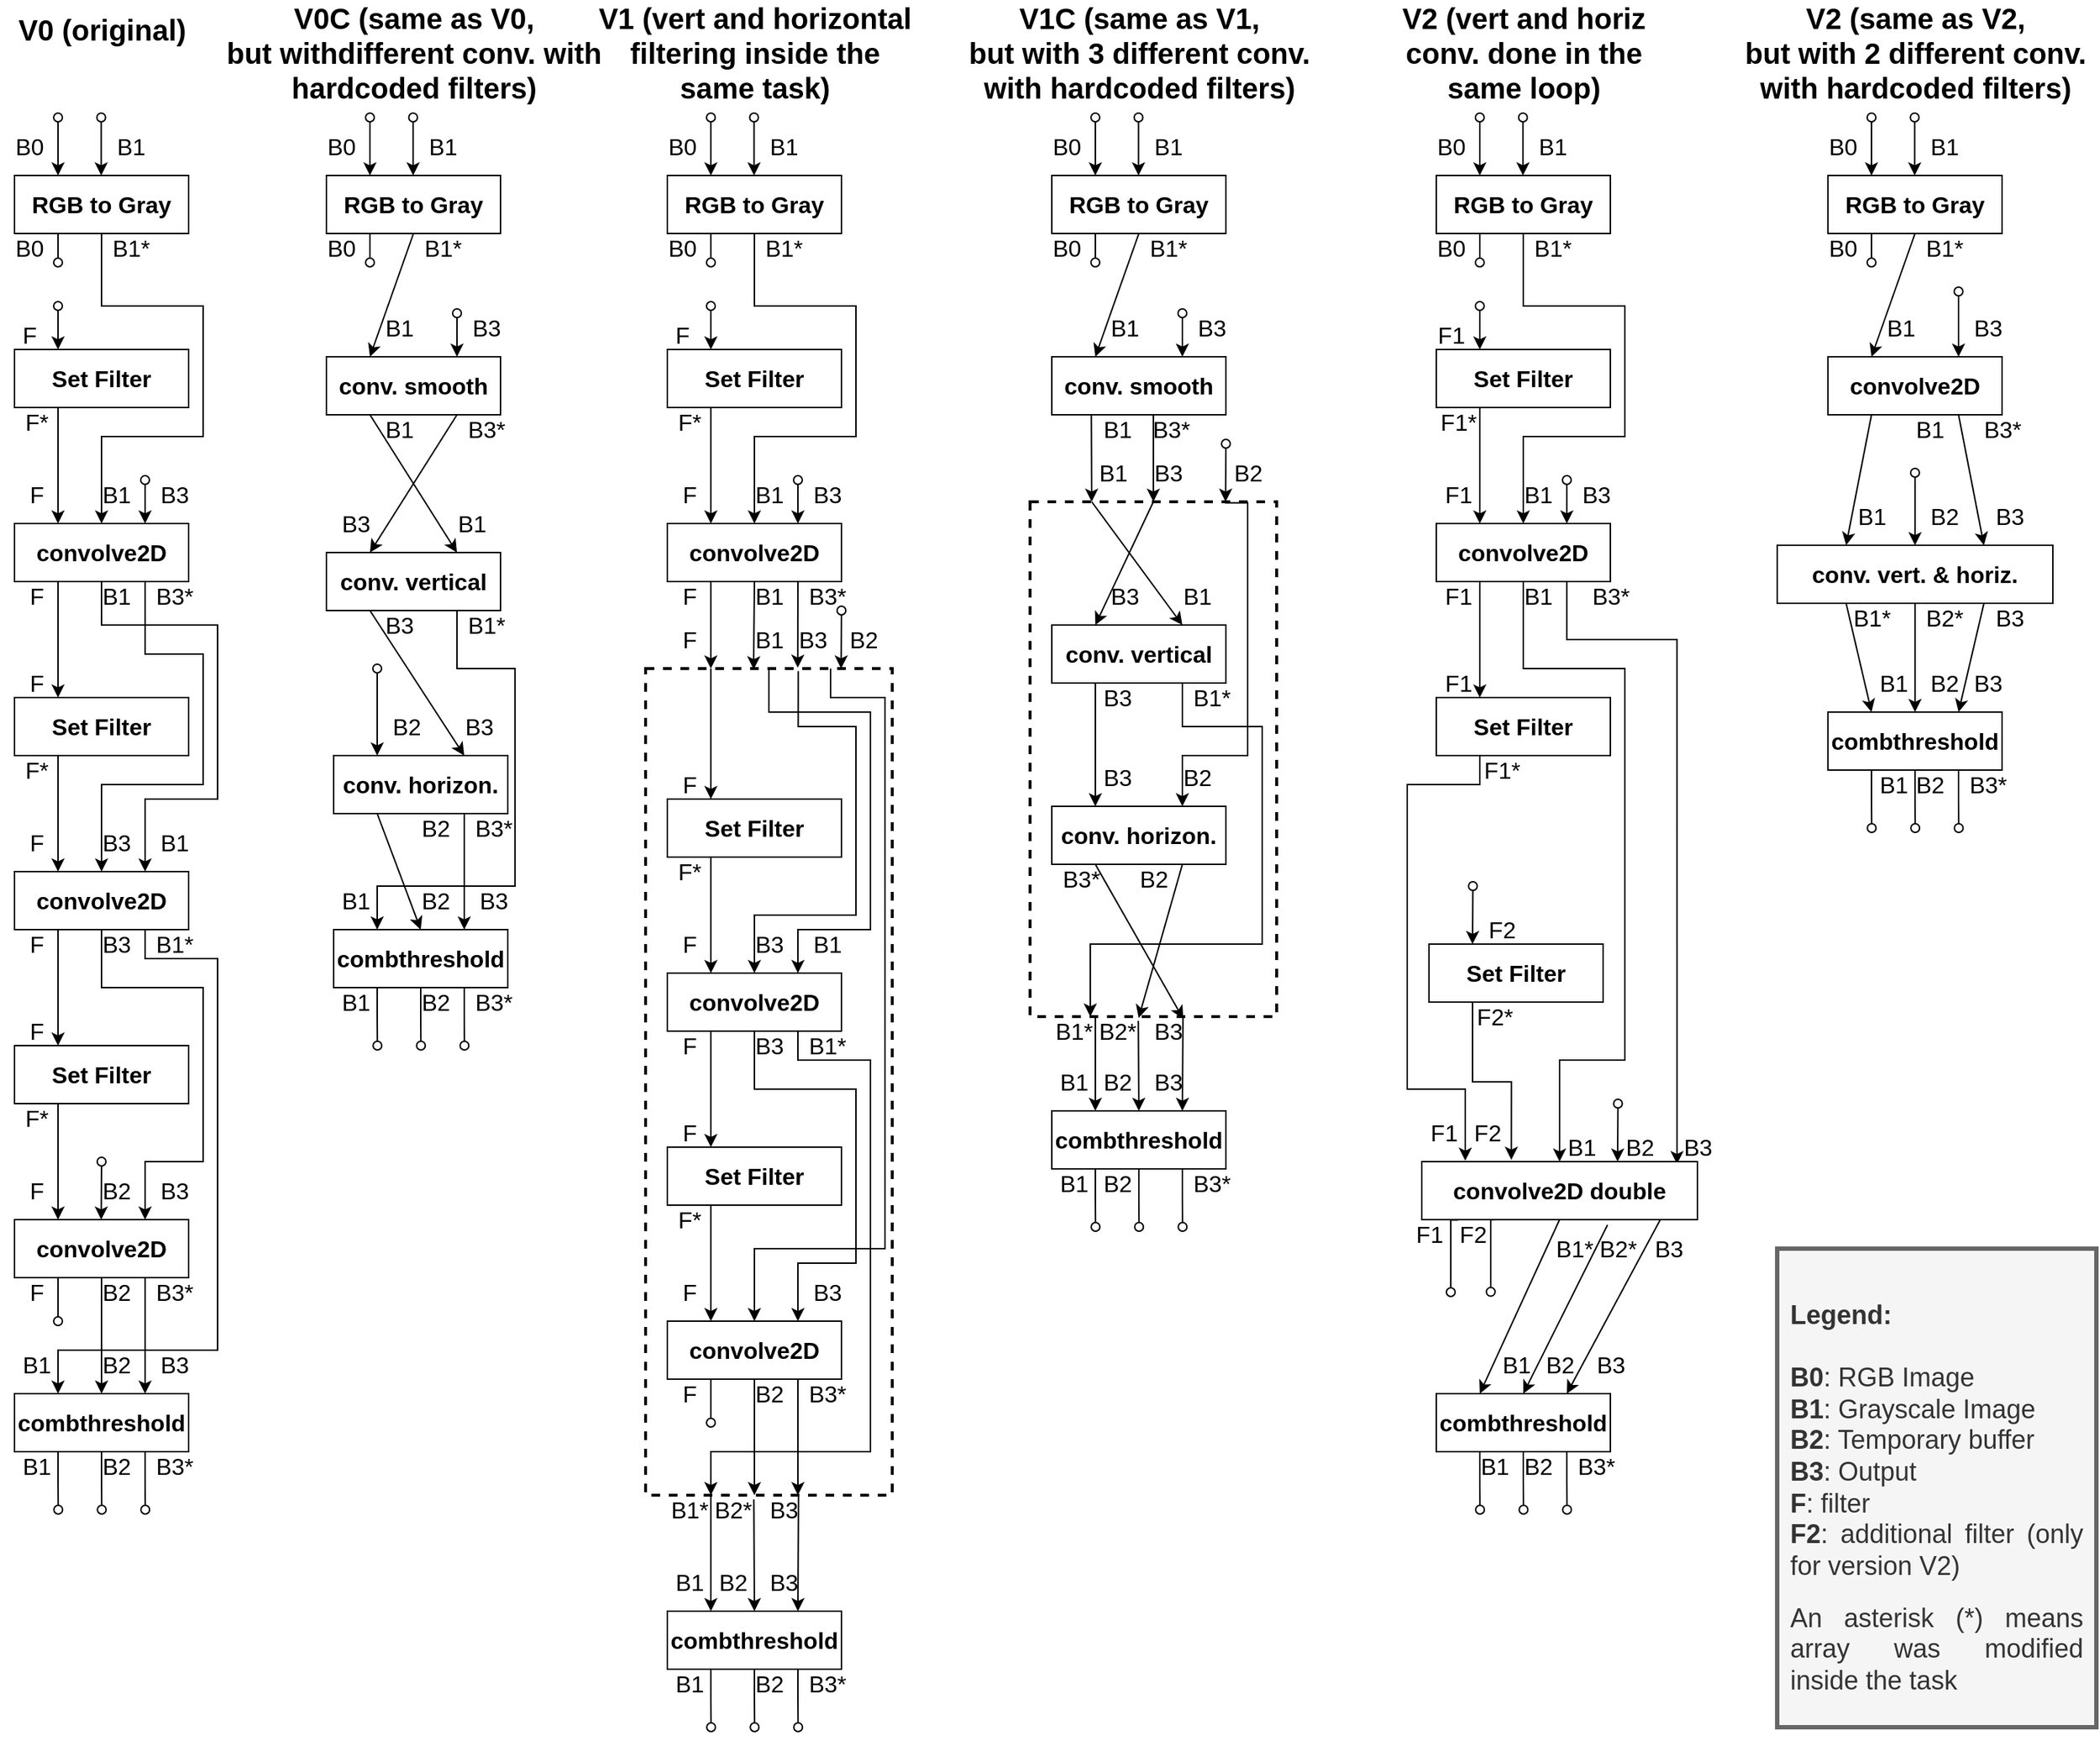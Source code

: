 <mxfile version="19.0.3" type="device"><diagram id="XLT25TUbQQMRlLBWFwAj" name="Page-1"><mxGraphModel dx="2370" dy="1428" grid="1" gridSize="10" guides="1" tooltips="1" connect="1" arrows="1" fold="1" page="1" pageScale="1" pageWidth="827" pageHeight="1169" math="0" shadow="0"><root><mxCell id="0"/><mxCell id="1" parent="0"/><mxCell id="6yHZn0ZkgeGItIt4ck6j-220" style="edgeStyle=none;rounded=0;orthogonalLoop=1;jettySize=auto;html=1;entryX=0.25;entryY=0;entryDx=0;entryDy=0;fontSize=20;startArrow=none;startFill=0;endArrow=classic;endFill=1;" parent="1" target="6yHZn0ZkgeGItIt4ck6j-169" edge="1"><mxGeometry relative="1" as="geometry"><mxPoint x="530" y="1100" as="sourcePoint"/></mxGeometry></mxCell><mxCell id="6yHZn0ZkgeGItIt4ck6j-221" style="edgeStyle=none;rounded=0;orthogonalLoop=1;jettySize=auto;html=1;exitX=0.439;exitY=1.005;exitDx=0;exitDy=0;entryX=0.5;entryY=0;entryDx=0;entryDy=0;fontSize=20;startArrow=none;startFill=0;endArrow=classic;endFill=1;exitPerimeter=0;" parent="1" source="6yHZn0ZkgeGItIt4ck6j-211" target="6yHZn0ZkgeGItIt4ck6j-169" edge="1"><mxGeometry relative="1" as="geometry"/></mxCell><mxCell id="6yHZn0ZkgeGItIt4ck6j-222" style="edgeStyle=none;rounded=0;orthogonalLoop=1;jettySize=auto;html=1;entryX=0.75;entryY=0;entryDx=0;entryDy=0;fontSize=20;startArrow=none;startFill=0;endArrow=classic;endFill=1;exitX=0.62;exitY=1.001;exitDx=0;exitDy=0;exitPerimeter=0;" parent="1" source="6yHZn0ZkgeGItIt4ck6j-211" target="6yHZn0ZkgeGItIt4ck6j-169" edge="1"><mxGeometry relative="1" as="geometry"><mxPoint x="590" y="1110" as="sourcePoint"/></mxGeometry></mxCell><mxCell id="6yHZn0ZkgeGItIt4ck6j-211" value="" style="rounded=0;whiteSpace=wrap;html=1;fontSize=20;dashed=1;strokeWidth=2;" parent="1" vertex="1"><mxGeometry x="485" y="530" width="170" height="570" as="geometry"/></mxCell><mxCell id="6yHZn0ZkgeGItIt4ck6j-229" style="edgeStyle=orthogonalEdgeStyle;rounded=0;orthogonalLoop=1;jettySize=auto;html=1;exitX=0.75;exitY=0;exitDx=0;exitDy=0;entryX=0.5;entryY=0;entryDx=0;entryDy=0;fontSize=20;startArrow=none;startFill=0;endArrow=classic;endFill=1;" parent="1" source="6yHZn0ZkgeGItIt4ck6j-211" target="6yHZn0ZkgeGItIt4ck6j-165" edge="1"><mxGeometry relative="1" as="geometry"><Array as="points"><mxPoint x="613" y="550"/><mxPoint x="650" y="550"/><mxPoint x="650" y="930"/><mxPoint x="560" y="930"/></Array></mxGeometry></mxCell><mxCell id="6yHZn0ZkgeGItIt4ck6j-228" style="edgeStyle=orthogonalEdgeStyle;rounded=0;orthogonalLoop=1;jettySize=auto;html=1;exitX=0.5;exitY=0;exitDx=0;exitDy=0;entryX=0.75;entryY=0;entryDx=0;entryDy=0;fontSize=20;startArrow=none;startFill=0;endArrow=classic;endFill=1;" parent="1" source="6yHZn0ZkgeGItIt4ck6j-211" target="6yHZn0ZkgeGItIt4ck6j-159" edge="1"><mxGeometry relative="1" as="geometry"><Array as="points"><mxPoint x="570" y="560"/><mxPoint x="640" y="560"/><mxPoint x="640" y="710"/><mxPoint x="590" y="710"/></Array></mxGeometry></mxCell><mxCell id="6yHZn0ZkgeGItIt4ck6j-227" style="edgeStyle=orthogonalEdgeStyle;rounded=0;orthogonalLoop=1;jettySize=auto;html=1;exitX=0.619;exitY=0.003;exitDx=0;exitDy=0;entryX=0.5;entryY=0;entryDx=0;entryDy=0;fontSize=20;startArrow=none;startFill=0;endArrow=classic;endFill=1;exitPerimeter=0;" parent="1" source="6yHZn0ZkgeGItIt4ck6j-211" target="6yHZn0ZkgeGItIt4ck6j-159" edge="1"><mxGeometry relative="1" as="geometry"><Array as="points"><mxPoint x="590" y="570"/><mxPoint x="630" y="570"/><mxPoint x="630" y="700"/><mxPoint x="560" y="700"/></Array></mxGeometry></mxCell><mxCell id="6yHZn0ZkgeGItIt4ck6j-226" style="edgeStyle=none;rounded=0;orthogonalLoop=1;jettySize=auto;html=1;entryX=0.25;entryY=0;entryDx=0;entryDy=0;fontSize=20;startArrow=none;startFill=0;endArrow=classic;endFill=1;" parent="1" target="6yHZn0ZkgeGItIt4ck6j-155" edge="1"><mxGeometry relative="1" as="geometry"><mxPoint x="530" y="530" as="sourcePoint"/></mxGeometry></mxCell><mxCell id="6yHZn0ZkgeGItIt4ck6j-25" style="edgeStyle=orthogonalEdgeStyle;rounded=0;orthogonalLoop=1;jettySize=auto;html=1;exitX=0.5;exitY=1;exitDx=0;exitDy=0;entryX=0.5;entryY=0;entryDx=0;entryDy=0;fontSize=16;startArrow=none;startFill=0;endArrow=classic;endFill=1;" parent="1" source="6yHZn0ZkgeGItIt4ck6j-2" target="6yHZn0ZkgeGItIt4ck6j-6" edge="1"><mxGeometry relative="1" as="geometry"><Array as="points"><mxPoint x="110" y="280"/><mxPoint x="180" y="280"/><mxPoint x="180" y="370"/><mxPoint x="110" y="370"/></Array></mxGeometry></mxCell><mxCell id="6yHZn0ZkgeGItIt4ck6j-26" style="edgeStyle=orthogonalEdgeStyle;rounded=0;orthogonalLoop=1;jettySize=auto;html=1;exitX=0.25;exitY=1;exitDx=0;exitDy=0;fontSize=16;startArrow=none;startFill=0;endArrow=oval;endFill=0;" parent="1" source="6yHZn0ZkgeGItIt4ck6j-2" edge="1"><mxGeometry relative="1" as="geometry"><mxPoint x="80" y="250" as="targetPoint"/></mxGeometry></mxCell><mxCell id="6yHZn0ZkgeGItIt4ck6j-2" value="&lt;b&gt;&lt;font style=&quot;font-size: 16px;&quot;&gt;RGB to Gray&lt;/font&gt;&lt;/b&gt;" style="rounded=0;whiteSpace=wrap;html=1;" parent="1" vertex="1"><mxGeometry x="50" y="190" width="120" height="40" as="geometry"/></mxCell><mxCell id="6yHZn0ZkgeGItIt4ck6j-14" style="edgeStyle=orthogonalEdgeStyle;rounded=0;orthogonalLoop=1;jettySize=auto;html=1;exitX=0.25;exitY=1;exitDx=0;exitDy=0;entryX=0.25;entryY=0;entryDx=0;entryDy=0;fontSize=16;" parent="1" source="6yHZn0ZkgeGItIt4ck6j-3" target="6yHZn0ZkgeGItIt4ck6j-6" edge="1"><mxGeometry relative="1" as="geometry"/></mxCell><mxCell id="6yHZn0ZkgeGItIt4ck6j-3" value="&lt;b&gt;&lt;font style=&quot;font-size: 16px;&quot;&gt;Set Filter&lt;/font&gt;&lt;/b&gt;" style="rounded=0;whiteSpace=wrap;html=1;" parent="1" vertex="1"><mxGeometry x="50" y="310" width="120" height="40" as="geometry"/></mxCell><mxCell id="6yHZn0ZkgeGItIt4ck6j-15" style="edgeStyle=orthogonalEdgeStyle;rounded=0;orthogonalLoop=1;jettySize=auto;html=1;exitX=0.25;exitY=1;exitDx=0;exitDy=0;entryX=0.25;entryY=0;entryDx=0;entryDy=0;fontSize=16;" parent="1" source="6yHZn0ZkgeGItIt4ck6j-6" target="6yHZn0ZkgeGItIt4ck6j-8" edge="1"><mxGeometry relative="1" as="geometry"/></mxCell><mxCell id="6yHZn0ZkgeGItIt4ck6j-43" style="edgeStyle=orthogonalEdgeStyle;rounded=0;orthogonalLoop=1;jettySize=auto;html=1;exitX=0.5;exitY=1;exitDx=0;exitDy=0;fontSize=16;startArrow=none;startFill=0;endArrow=classic;endFill=1;entryX=0.75;entryY=0;entryDx=0;entryDy=0;" parent="1" source="6yHZn0ZkgeGItIt4ck6j-6" target="6yHZn0ZkgeGItIt4ck6j-9" edge="1"><mxGeometry relative="1" as="geometry"><mxPoint x="210" y="600" as="targetPoint"/><Array as="points"><mxPoint x="110" y="500"/><mxPoint x="190" y="500"/><mxPoint x="190" y="620"/><mxPoint x="140" y="620"/></Array></mxGeometry></mxCell><mxCell id="6yHZn0ZkgeGItIt4ck6j-46" style="edgeStyle=orthogonalEdgeStyle;rounded=0;orthogonalLoop=1;jettySize=auto;html=1;exitX=0.75;exitY=1;exitDx=0;exitDy=0;entryX=0.5;entryY=0;entryDx=0;entryDy=0;fontSize=16;startArrow=none;startFill=0;endArrow=classic;endFill=1;" parent="1" source="6yHZn0ZkgeGItIt4ck6j-6" target="6yHZn0ZkgeGItIt4ck6j-9" edge="1"><mxGeometry relative="1" as="geometry"><Array as="points"><mxPoint x="140" y="520"/><mxPoint x="180" y="520"/><mxPoint x="180" y="610"/><mxPoint x="110" y="610"/></Array></mxGeometry></mxCell><mxCell id="6yHZn0ZkgeGItIt4ck6j-6" value="&lt;b&gt;&lt;font style=&quot;font-size: 16px;&quot;&gt;convolve2D&lt;/font&gt;&lt;/b&gt;" style="rounded=0;whiteSpace=wrap;html=1;" parent="1" vertex="1"><mxGeometry x="50" y="430" width="120" height="40" as="geometry"/></mxCell><mxCell id="6yHZn0ZkgeGItIt4ck6j-16" style="edgeStyle=orthogonalEdgeStyle;rounded=0;orthogonalLoop=1;jettySize=auto;html=1;exitX=0.25;exitY=1;exitDx=0;exitDy=0;entryX=0.25;entryY=0;entryDx=0;entryDy=0;fontSize=16;" parent="1" source="6yHZn0ZkgeGItIt4ck6j-8" target="6yHZn0ZkgeGItIt4ck6j-9" edge="1"><mxGeometry relative="1" as="geometry"/></mxCell><mxCell id="6yHZn0ZkgeGItIt4ck6j-8" value="&lt;b&gt;&lt;font style=&quot;font-size: 16px;&quot;&gt;Set Filter&lt;/font&gt;&lt;/b&gt;" style="rounded=0;whiteSpace=wrap;html=1;" parent="1" vertex="1"><mxGeometry x="50" y="550" width="120" height="40" as="geometry"/></mxCell><mxCell id="6yHZn0ZkgeGItIt4ck6j-17" style="edgeStyle=orthogonalEdgeStyle;rounded=0;orthogonalLoop=1;jettySize=auto;html=1;exitX=0.25;exitY=1;exitDx=0;exitDy=0;entryX=0.25;entryY=0;entryDx=0;entryDy=0;fontSize=16;" parent="1" source="6yHZn0ZkgeGItIt4ck6j-9" target="6yHZn0ZkgeGItIt4ck6j-10" edge="1"><mxGeometry relative="1" as="geometry"/></mxCell><mxCell id="6yHZn0ZkgeGItIt4ck6j-53" style="edgeStyle=orthogonalEdgeStyle;rounded=0;orthogonalLoop=1;jettySize=auto;html=1;exitX=0.75;exitY=1;exitDx=0;exitDy=0;entryX=0.25;entryY=0;entryDx=0;entryDy=0;fontSize=16;startArrow=none;startFill=0;endArrow=classic;endFill=1;" parent="1" source="6yHZn0ZkgeGItIt4ck6j-9" target="6yHZn0ZkgeGItIt4ck6j-13" edge="1"><mxGeometry relative="1" as="geometry"><Array as="points"><mxPoint x="140" y="730"/><mxPoint x="190" y="730"/><mxPoint x="190" y="1000"/><mxPoint x="80" y="1000"/></Array></mxGeometry></mxCell><mxCell id="6yHZn0ZkgeGItIt4ck6j-60" style="edgeStyle=orthogonalEdgeStyle;rounded=0;orthogonalLoop=1;jettySize=auto;html=1;exitX=0.5;exitY=1;exitDx=0;exitDy=0;entryX=0.75;entryY=0;entryDx=0;entryDy=0;fontSize=16;startArrow=none;startFill=0;endArrow=classic;endFill=1;" parent="1" source="6yHZn0ZkgeGItIt4ck6j-9" target="6yHZn0ZkgeGItIt4ck6j-12" edge="1"><mxGeometry relative="1" as="geometry"><Array as="points"><mxPoint x="110" y="750"/><mxPoint x="180" y="750"/><mxPoint x="180" y="870"/><mxPoint x="140" y="870"/></Array></mxGeometry></mxCell><mxCell id="6yHZn0ZkgeGItIt4ck6j-9" value="&lt;b&gt;&lt;font style=&quot;font-size: 16px;&quot;&gt;convolve2D&lt;/font&gt;&lt;/b&gt;" style="rounded=0;whiteSpace=wrap;html=1;" parent="1" vertex="1"><mxGeometry x="50" y="670" width="120" height="40" as="geometry"/></mxCell><mxCell id="6yHZn0ZkgeGItIt4ck6j-18" style="edgeStyle=orthogonalEdgeStyle;rounded=0;orthogonalLoop=1;jettySize=auto;html=1;exitX=0.25;exitY=1;exitDx=0;exitDy=0;entryX=0.25;entryY=0;entryDx=0;entryDy=0;fontSize=16;" parent="1" source="6yHZn0ZkgeGItIt4ck6j-10" target="6yHZn0ZkgeGItIt4ck6j-12" edge="1"><mxGeometry relative="1" as="geometry"/></mxCell><mxCell id="6yHZn0ZkgeGItIt4ck6j-10" value="&lt;b&gt;&lt;font style=&quot;font-size: 16px;&quot;&gt;Set Filter&lt;/font&gt;&lt;/b&gt;" style="rounded=0;whiteSpace=wrap;html=1;" parent="1" vertex="1"><mxGeometry x="50" y="790" width="120" height="40" as="geometry"/></mxCell><mxCell id="6yHZn0ZkgeGItIt4ck6j-19" style="edgeStyle=orthogonalEdgeStyle;rounded=0;orthogonalLoop=1;jettySize=auto;html=1;exitX=0.25;exitY=1;exitDx=0;exitDy=0;fontSize=16;endArrow=oval;endFill=0;" parent="1" source="6yHZn0ZkgeGItIt4ck6j-12" edge="1"><mxGeometry relative="1" as="geometry"><mxPoint x="80" y="980" as="targetPoint"/></mxGeometry></mxCell><mxCell id="6yHZn0ZkgeGItIt4ck6j-65" style="edgeStyle=orthogonalEdgeStyle;rounded=0;orthogonalLoop=1;jettySize=auto;html=1;exitX=0.5;exitY=1;exitDx=0;exitDy=0;fontSize=16;startArrow=none;startFill=0;endArrow=classic;endFill=1;" parent="1" source="6yHZn0ZkgeGItIt4ck6j-12" target="6yHZn0ZkgeGItIt4ck6j-13" edge="1"><mxGeometry relative="1" as="geometry"/></mxCell><mxCell id="6yHZn0ZkgeGItIt4ck6j-66" style="edgeStyle=orthogonalEdgeStyle;rounded=0;orthogonalLoop=1;jettySize=auto;html=1;exitX=0.75;exitY=1;exitDx=0;exitDy=0;entryX=0.75;entryY=0;entryDx=0;entryDy=0;fontSize=16;startArrow=none;startFill=0;endArrow=classic;endFill=1;" parent="1" source="6yHZn0ZkgeGItIt4ck6j-12" target="6yHZn0ZkgeGItIt4ck6j-13" edge="1"><mxGeometry relative="1" as="geometry"/></mxCell><mxCell id="6yHZn0ZkgeGItIt4ck6j-12" value="&lt;span style=&quot;font-size: 16px;&quot;&gt;&lt;b&gt;convolve2D&lt;br&gt;&lt;/b&gt;&lt;/span&gt;" style="rounded=0;whiteSpace=wrap;html=1;" parent="1" vertex="1"><mxGeometry x="50" y="910" width="120" height="40" as="geometry"/></mxCell><mxCell id="6yHZn0ZkgeGItIt4ck6j-20" style="edgeStyle=orthogonalEdgeStyle;rounded=0;orthogonalLoop=1;jettySize=auto;html=1;exitX=0.25;exitY=1;exitDx=0;exitDy=0;fontSize=16;endArrow=oval;endFill=0;" parent="1" source="6yHZn0ZkgeGItIt4ck6j-13" edge="1"><mxGeometry relative="1" as="geometry"><mxPoint x="80.143" y="1110" as="targetPoint"/></mxGeometry></mxCell><mxCell id="6yHZn0ZkgeGItIt4ck6j-21" style="edgeStyle=orthogonalEdgeStyle;rounded=0;orthogonalLoop=1;jettySize=auto;html=1;exitX=0.5;exitY=1;exitDx=0;exitDy=0;fontSize=16;endArrow=oval;endFill=0;" parent="1" source="6yHZn0ZkgeGItIt4ck6j-13" edge="1"><mxGeometry relative="1" as="geometry"><mxPoint x="110.143" y="1110" as="targetPoint"/></mxGeometry></mxCell><mxCell id="6yHZn0ZkgeGItIt4ck6j-22" style="edgeStyle=orthogonalEdgeStyle;rounded=0;orthogonalLoop=1;jettySize=auto;html=1;exitX=0.75;exitY=1;exitDx=0;exitDy=0;fontSize=16;endArrow=oval;endFill=0;" parent="1" source="6yHZn0ZkgeGItIt4ck6j-13" edge="1"><mxGeometry relative="1" as="geometry"><mxPoint x="140.143" y="1110" as="targetPoint"/></mxGeometry></mxCell><mxCell id="6yHZn0ZkgeGItIt4ck6j-13" value="&lt;b&gt;&lt;font style=&quot;font-size: 16px;&quot;&gt;combthreshold&lt;/font&gt;&lt;/b&gt;" style="rounded=0;whiteSpace=wrap;html=1;" parent="1" vertex="1"><mxGeometry x="50" y="1030" width="120" height="40" as="geometry"/></mxCell><mxCell id="6yHZn0ZkgeGItIt4ck6j-23" value="" style="endArrow=classic;html=1;rounded=0;fontSize=16;entryX=0.25;entryY=0;entryDx=0;entryDy=0;startArrow=oval;startFill=0;" parent="1" target="6yHZn0ZkgeGItIt4ck6j-2" edge="1"><mxGeometry width="50" height="50" relative="1" as="geometry"><mxPoint x="80" y="150" as="sourcePoint"/><mxPoint x="240" y="210" as="targetPoint"/></mxGeometry></mxCell><mxCell id="6yHZn0ZkgeGItIt4ck6j-24" value="" style="endArrow=classic;html=1;rounded=0;fontSize=16;entryX=0.25;entryY=0;entryDx=0;entryDy=0;startArrow=oval;startFill=0;" parent="1" edge="1"><mxGeometry width="50" height="50" relative="1" as="geometry"><mxPoint x="109.76" y="150" as="sourcePoint"/><mxPoint x="109.76" y="190.0" as="targetPoint"/></mxGeometry></mxCell><mxCell id="6yHZn0ZkgeGItIt4ck6j-27" value="B0" style="text;html=1;align=center;verticalAlign=middle;resizable=0;points=[];autosize=1;strokeColor=none;fillColor=none;fontSize=16;" parent="1" vertex="1"><mxGeometry x="40" y="160" width="40" height="20" as="geometry"/></mxCell><mxCell id="6yHZn0ZkgeGItIt4ck6j-28" value="B1" style="text;html=1;align=center;verticalAlign=middle;resizable=0;points=[];autosize=1;strokeColor=none;fillColor=none;fontSize=16;" parent="1" vertex="1"><mxGeometry x="110" y="160" width="40" height="20" as="geometry"/></mxCell><mxCell id="6yHZn0ZkgeGItIt4ck6j-29" value="B1*" style="text;html=1;align=center;verticalAlign=middle;resizable=0;points=[];autosize=1;strokeColor=none;fillColor=none;fontSize=16;" parent="1" vertex="1"><mxGeometry x="110" y="230" width="40" height="20" as="geometry"/></mxCell><mxCell id="6yHZn0ZkgeGItIt4ck6j-30" value="B1" style="text;html=1;align=center;verticalAlign=middle;resizable=0;points=[];autosize=1;strokeColor=none;fillColor=none;fontSize=16;" parent="1" vertex="1"><mxGeometry x="100" y="400" width="40" height="20" as="geometry"/></mxCell><mxCell id="6yHZn0ZkgeGItIt4ck6j-31" value="B0" style="text;html=1;align=center;verticalAlign=middle;resizable=0;points=[];autosize=1;strokeColor=none;fillColor=none;fontSize=16;" parent="1" vertex="1"><mxGeometry x="40" y="230" width="40" height="20" as="geometry"/></mxCell><mxCell id="6yHZn0ZkgeGItIt4ck6j-32" value="" style="endArrow=classic;html=1;rounded=0;fontSize=16;entryX=0.25;entryY=0;entryDx=0;entryDy=0;startArrow=oval;startFill=0;" parent="1" edge="1"><mxGeometry width="50" height="50" relative="1" as="geometry"><mxPoint x="80" y="280" as="sourcePoint"/><mxPoint x="80" y="310.0" as="targetPoint"/></mxGeometry></mxCell><mxCell id="6yHZn0ZkgeGItIt4ck6j-34" value="F" style="text;html=1;align=center;verticalAlign=middle;resizable=0;points=[];autosize=1;strokeColor=none;fillColor=none;fontSize=16;" parent="1" vertex="1"><mxGeometry x="45" y="290" width="30" height="20" as="geometry"/></mxCell><mxCell id="6yHZn0ZkgeGItIt4ck6j-35" value="F*" style="text;html=1;align=center;verticalAlign=middle;resizable=0;points=[];autosize=1;strokeColor=none;fillColor=none;fontSize=16;" parent="1" vertex="1"><mxGeometry x="50" y="350" width="30" height="20" as="geometry"/></mxCell><mxCell id="6yHZn0ZkgeGItIt4ck6j-36" value="F" style="text;html=1;align=center;verticalAlign=middle;resizable=0;points=[];autosize=1;strokeColor=none;fillColor=none;fontSize=16;" parent="1" vertex="1"><mxGeometry x="50" y="400" width="30" height="20" as="geometry"/></mxCell><mxCell id="6yHZn0ZkgeGItIt4ck6j-37" value="" style="endArrow=classic;html=1;rounded=0;fontSize=16;entryX=0.25;entryY=0;entryDx=0;entryDy=0;startArrow=oval;startFill=0;" parent="1" edge="1"><mxGeometry width="50" height="50" relative="1" as="geometry"><mxPoint x="140" y="400" as="sourcePoint"/><mxPoint x="140" y="430" as="targetPoint"/></mxGeometry></mxCell><mxCell id="6yHZn0ZkgeGItIt4ck6j-38" value="B3" style="text;html=1;align=center;verticalAlign=middle;resizable=0;points=[];autosize=1;strokeColor=none;fillColor=none;fontSize=16;" parent="1" vertex="1"><mxGeometry x="140" y="400" width="40" height="20" as="geometry"/></mxCell><mxCell id="6yHZn0ZkgeGItIt4ck6j-39" value="F" style="text;html=1;align=center;verticalAlign=middle;resizable=0;points=[];autosize=1;strokeColor=none;fillColor=none;fontSize=16;" parent="1" vertex="1"><mxGeometry x="50" y="470" width="30" height="20" as="geometry"/></mxCell><mxCell id="6yHZn0ZkgeGItIt4ck6j-40" value="F" style="text;html=1;align=center;verticalAlign=middle;resizable=0;points=[];autosize=1;strokeColor=none;fillColor=none;fontSize=16;" parent="1" vertex="1"><mxGeometry x="50" y="530" width="30" height="20" as="geometry"/></mxCell><mxCell id="6yHZn0ZkgeGItIt4ck6j-41" value="F*" style="text;html=1;align=center;verticalAlign=middle;resizable=0;points=[];autosize=1;strokeColor=none;fillColor=none;fontSize=16;" parent="1" vertex="1"><mxGeometry x="50" y="590" width="30" height="20" as="geometry"/></mxCell><mxCell id="6yHZn0ZkgeGItIt4ck6j-42" value="F" style="text;html=1;align=center;verticalAlign=middle;resizable=0;points=[];autosize=1;strokeColor=none;fillColor=none;fontSize=16;" parent="1" vertex="1"><mxGeometry x="50" y="640" width="30" height="20" as="geometry"/></mxCell><mxCell id="6yHZn0ZkgeGItIt4ck6j-44" value="B1" style="text;html=1;align=center;verticalAlign=middle;resizable=0;points=[];autosize=1;strokeColor=none;fillColor=none;fontSize=16;" parent="1" vertex="1"><mxGeometry x="100" y="470" width="40" height="20" as="geometry"/></mxCell><mxCell id="6yHZn0ZkgeGItIt4ck6j-45" value="B1" style="text;html=1;align=center;verticalAlign=middle;resizable=0;points=[];autosize=1;strokeColor=none;fillColor=none;fontSize=16;" parent="1" vertex="1"><mxGeometry x="140" y="640" width="40" height="20" as="geometry"/></mxCell><mxCell id="6yHZn0ZkgeGItIt4ck6j-48" value="B3*" style="text;html=1;align=center;verticalAlign=middle;resizable=0;points=[];autosize=1;strokeColor=none;fillColor=none;fontSize=16;" parent="1" vertex="1"><mxGeometry x="140" y="470" width="40" height="20" as="geometry"/></mxCell><mxCell id="6yHZn0ZkgeGItIt4ck6j-49" value="B3" style="text;html=1;align=center;verticalAlign=middle;resizable=0;points=[];autosize=1;strokeColor=none;fillColor=none;fontSize=16;" parent="1" vertex="1"><mxGeometry x="100" y="640" width="40" height="20" as="geometry"/></mxCell><mxCell id="6yHZn0ZkgeGItIt4ck6j-51" value="B1*" style="text;html=1;align=center;verticalAlign=middle;resizable=0;points=[];autosize=1;strokeColor=none;fillColor=none;fontSize=16;" parent="1" vertex="1"><mxGeometry x="140" y="710" width="40" height="20" as="geometry"/></mxCell><mxCell id="6yHZn0ZkgeGItIt4ck6j-52" value="B1" style="text;html=1;align=center;verticalAlign=middle;resizable=0;points=[];autosize=1;strokeColor=none;fillColor=none;fontSize=16;" parent="1" vertex="1"><mxGeometry x="45" y="1000" width="40" height="20" as="geometry"/></mxCell><mxCell id="6yHZn0ZkgeGItIt4ck6j-54" value="B1" style="text;html=1;align=center;verticalAlign=middle;resizable=0;points=[];autosize=1;strokeColor=none;fillColor=none;fontSize=16;" parent="1" vertex="1"><mxGeometry x="45" y="1070" width="40" height="20" as="geometry"/></mxCell><mxCell id="6yHZn0ZkgeGItIt4ck6j-55" value="F*" style="text;html=1;align=center;verticalAlign=middle;resizable=0;points=[];autosize=1;strokeColor=none;fillColor=none;fontSize=16;" parent="1" vertex="1"><mxGeometry x="50" y="830" width="30" height="20" as="geometry"/></mxCell><mxCell id="6yHZn0ZkgeGItIt4ck6j-56" value="F" style="text;html=1;align=center;verticalAlign=middle;resizable=0;points=[];autosize=1;strokeColor=none;fillColor=none;fontSize=16;" parent="1" vertex="1"><mxGeometry x="50" y="710" width="30" height="20" as="geometry"/></mxCell><mxCell id="6yHZn0ZkgeGItIt4ck6j-57" value="F" style="text;html=1;align=center;verticalAlign=middle;resizable=0;points=[];autosize=1;strokeColor=none;fillColor=none;fontSize=16;" parent="1" vertex="1"><mxGeometry x="50" y="770" width="30" height="20" as="geometry"/></mxCell><mxCell id="6yHZn0ZkgeGItIt4ck6j-58" value="F" style="text;html=1;align=center;verticalAlign=middle;resizable=0;points=[];autosize=1;strokeColor=none;fillColor=none;fontSize=16;" parent="1" vertex="1"><mxGeometry x="50" y="880" width="30" height="20" as="geometry"/></mxCell><mxCell id="6yHZn0ZkgeGItIt4ck6j-59" value="F" style="text;html=1;align=center;verticalAlign=middle;resizable=0;points=[];autosize=1;strokeColor=none;fillColor=none;fontSize=16;" parent="1" vertex="1"><mxGeometry x="50" y="950" width="30" height="20" as="geometry"/></mxCell><mxCell id="6yHZn0ZkgeGItIt4ck6j-61" value="B3" style="text;html=1;align=center;verticalAlign=middle;resizable=0;points=[];autosize=1;strokeColor=none;fillColor=none;fontSize=16;" parent="1" vertex="1"><mxGeometry x="100" y="710" width="40" height="20" as="geometry"/></mxCell><mxCell id="6yHZn0ZkgeGItIt4ck6j-62" value="B3" style="text;html=1;align=center;verticalAlign=middle;resizable=0;points=[];autosize=1;strokeColor=none;fillColor=none;fontSize=16;" parent="1" vertex="1"><mxGeometry x="140" y="880" width="40" height="20" as="geometry"/></mxCell><mxCell id="6yHZn0ZkgeGItIt4ck6j-63" value="" style="endArrow=classic;html=1;rounded=0;fontSize=16;entryX=0.25;entryY=0;entryDx=0;entryDy=0;startArrow=oval;startFill=0;" parent="1" edge="1"><mxGeometry width="50" height="50" relative="1" as="geometry"><mxPoint x="110" y="870" as="sourcePoint"/><mxPoint x="109.76" y="910" as="targetPoint"/></mxGeometry></mxCell><mxCell id="6yHZn0ZkgeGItIt4ck6j-64" value="B2" style="text;html=1;align=center;verticalAlign=middle;resizable=0;points=[];autosize=1;strokeColor=none;fillColor=none;fontSize=16;" parent="1" vertex="1"><mxGeometry x="100" y="880" width="40" height="20" as="geometry"/></mxCell><mxCell id="6yHZn0ZkgeGItIt4ck6j-67" value="B2" style="text;html=1;align=center;verticalAlign=middle;resizable=0;points=[];autosize=1;strokeColor=none;fillColor=none;fontSize=16;" parent="1" vertex="1"><mxGeometry x="100" y="950" width="40" height="20" as="geometry"/></mxCell><mxCell id="6yHZn0ZkgeGItIt4ck6j-68" value="B3*" style="text;html=1;align=center;verticalAlign=middle;resizable=0;points=[];autosize=1;strokeColor=none;fillColor=none;fontSize=16;" parent="1" vertex="1"><mxGeometry x="140" y="950" width="40" height="20" as="geometry"/></mxCell><mxCell id="6yHZn0ZkgeGItIt4ck6j-69" value="B2" style="text;html=1;align=center;verticalAlign=middle;resizable=0;points=[];autosize=1;strokeColor=none;fillColor=none;fontSize=16;" parent="1" vertex="1"><mxGeometry x="100" y="1070" width="40" height="20" as="geometry"/></mxCell><mxCell id="6yHZn0ZkgeGItIt4ck6j-71" value="B3*" style="text;html=1;align=center;verticalAlign=middle;resizable=0;points=[];autosize=1;strokeColor=none;fillColor=none;fontSize=16;" parent="1" vertex="1"><mxGeometry x="140" y="1070" width="40" height="20" as="geometry"/></mxCell><mxCell id="6yHZn0ZkgeGItIt4ck6j-72" value="&lt;b&gt;&lt;font style=&quot;font-size: 20px;&quot;&gt;V0 (original)&lt;br&gt;&lt;br&gt;&lt;br&gt;&lt;br&gt;&lt;/font&gt;&lt;/b&gt;" style="text;html=1;align=center;verticalAlign=middle;resizable=0;points=[];autosize=1;strokeColor=none;fillColor=none;fontSize=16;" parent="1" vertex="1"><mxGeometry x="45" y="80" width="130" height="90" as="geometry"/></mxCell><mxCell id="6yHZn0ZkgeGItIt4ck6j-73" style="rounded=0;orthogonalLoop=1;jettySize=auto;html=1;exitX=0.5;exitY=1;exitDx=0;exitDy=0;entryX=0.25;entryY=0;entryDx=0;entryDy=0;fontSize=16;startArrow=none;startFill=0;endArrow=classic;endFill=1;" parent="1" source="6yHZn0ZkgeGItIt4ck6j-75" target="6yHZn0ZkgeGItIt4ck6j-81" edge="1"><mxGeometry relative="1" as="geometry"/></mxCell><mxCell id="6yHZn0ZkgeGItIt4ck6j-74" style="edgeStyle=orthogonalEdgeStyle;rounded=0;orthogonalLoop=1;jettySize=auto;html=1;exitX=0.25;exitY=1;exitDx=0;exitDy=0;fontSize=16;startArrow=none;startFill=0;endArrow=oval;endFill=0;" parent="1" source="6yHZn0ZkgeGItIt4ck6j-75" edge="1"><mxGeometry relative="1" as="geometry"><mxPoint x="295" y="250" as="targetPoint"/></mxGeometry></mxCell><mxCell id="6yHZn0ZkgeGItIt4ck6j-75" value="&lt;b&gt;&lt;font style=&quot;font-size: 16px;&quot;&gt;RGB to Gray&lt;/font&gt;&lt;/b&gt;" style="rounded=0;whiteSpace=wrap;html=1;" parent="1" vertex="1"><mxGeometry x="265" y="190" width="120" height="40" as="geometry"/></mxCell><mxCell id="6yHZn0ZkgeGItIt4ck6j-79" style="rounded=0;orthogonalLoop=1;jettySize=auto;html=1;exitX=0.25;exitY=1;exitDx=0;exitDy=0;fontSize=16;startArrow=none;startFill=0;endArrow=classic;endFill=1;entryX=0.75;entryY=0;entryDx=0;entryDy=0;" parent="1" source="6yHZn0ZkgeGItIt4ck6j-81" target="6yHZn0ZkgeGItIt4ck6j-87" edge="1"><mxGeometry relative="1" as="geometry"><mxPoint x="425" y="485" as="targetPoint"/></mxGeometry></mxCell><mxCell id="6yHZn0ZkgeGItIt4ck6j-80" style="rounded=0;orthogonalLoop=1;jettySize=auto;html=1;exitX=0.75;exitY=1;exitDx=0;exitDy=0;entryX=0.25;entryY=0;entryDx=0;entryDy=0;fontSize=16;startArrow=none;startFill=0;endArrow=classic;endFill=1;" parent="1" source="6yHZn0ZkgeGItIt4ck6j-81" target="6yHZn0ZkgeGItIt4ck6j-87" edge="1"><mxGeometry relative="1" as="geometry"><Array as="points"/></mxGeometry></mxCell><mxCell id="6yHZn0ZkgeGItIt4ck6j-81" value="&lt;b&gt;&lt;font style=&quot;font-size: 16px;&quot;&gt;conv. smooth&lt;/font&gt;&lt;/b&gt;" style="rounded=0;whiteSpace=wrap;html=1;" parent="1" vertex="1"><mxGeometry x="265" y="315" width="120" height="40" as="geometry"/></mxCell><mxCell id="6yHZn0ZkgeGItIt4ck6j-85" style="edgeStyle=orthogonalEdgeStyle;rounded=0;orthogonalLoop=1;jettySize=auto;html=1;exitX=0.75;exitY=1;exitDx=0;exitDy=0;entryX=0.25;entryY=0;entryDx=0;entryDy=0;fontSize=16;startArrow=none;startFill=0;endArrow=classic;endFill=1;" parent="1" source="6yHZn0ZkgeGItIt4ck6j-87" target="6yHZn0ZkgeGItIt4ck6j-97" edge="1"><mxGeometry relative="1" as="geometry"><Array as="points"><mxPoint x="355" y="530"/><mxPoint x="395" y="530"/><mxPoint x="395" y="680"/><mxPoint x="300" y="680"/></Array></mxGeometry></mxCell><mxCell id="6yHZn0ZkgeGItIt4ck6j-86" style="rounded=0;orthogonalLoop=1;jettySize=auto;html=1;exitX=0.25;exitY=1;exitDx=0;exitDy=0;entryX=0.75;entryY=0;entryDx=0;entryDy=0;fontSize=16;startArrow=none;startFill=0;endArrow=classic;endFill=1;" parent="1" source="6yHZn0ZkgeGItIt4ck6j-87" target="6yHZn0ZkgeGItIt4ck6j-93" edge="1"><mxGeometry relative="1" as="geometry"/></mxCell><mxCell id="6yHZn0ZkgeGItIt4ck6j-87" value="&lt;b&gt;&lt;font style=&quot;font-size: 16px;&quot;&gt;conv. vertical&lt;/font&gt;&lt;/b&gt;" style="rounded=0;whiteSpace=wrap;html=1;" parent="1" vertex="1"><mxGeometry x="265" y="450" width="120" height="40" as="geometry"/></mxCell><mxCell id="6yHZn0ZkgeGItIt4ck6j-91" style="rounded=0;orthogonalLoop=1;jettySize=auto;html=1;exitX=0.25;exitY=1;exitDx=0;exitDy=0;fontSize=16;startArrow=none;startFill=0;endArrow=classic;endFill=1;entryX=0.5;entryY=0;entryDx=0;entryDy=0;" parent="1" source="6yHZn0ZkgeGItIt4ck6j-93" target="6yHZn0ZkgeGItIt4ck6j-97" edge="1"><mxGeometry relative="1" as="geometry"/></mxCell><mxCell id="6yHZn0ZkgeGItIt4ck6j-92" style="edgeStyle=orthogonalEdgeStyle;rounded=0;orthogonalLoop=1;jettySize=auto;html=1;exitX=0.75;exitY=1;exitDx=0;exitDy=0;entryX=0.75;entryY=0;entryDx=0;entryDy=0;fontSize=16;startArrow=none;startFill=0;endArrow=classic;endFill=1;" parent="1" source="6yHZn0ZkgeGItIt4ck6j-93" target="6yHZn0ZkgeGItIt4ck6j-97" edge="1"><mxGeometry relative="1" as="geometry"/></mxCell><mxCell id="6yHZn0ZkgeGItIt4ck6j-93" value="&lt;span style=&quot;font-size: 16px;&quot;&gt;&lt;b&gt;conv. horizon.&lt;br&gt;&lt;/b&gt;&lt;/span&gt;" style="rounded=0;whiteSpace=wrap;html=1;" parent="1" vertex="1"><mxGeometry x="270" y="590" width="120" height="40" as="geometry"/></mxCell><mxCell id="6yHZn0ZkgeGItIt4ck6j-94" style="edgeStyle=orthogonalEdgeStyle;rounded=0;orthogonalLoop=1;jettySize=auto;html=1;exitX=0.25;exitY=1;exitDx=0;exitDy=0;fontSize=16;endArrow=oval;endFill=0;" parent="1" source="6yHZn0ZkgeGItIt4ck6j-97" edge="1"><mxGeometry relative="1" as="geometry"><mxPoint x="300.143" y="790" as="targetPoint"/></mxGeometry></mxCell><mxCell id="6yHZn0ZkgeGItIt4ck6j-95" style="edgeStyle=orthogonalEdgeStyle;rounded=0;orthogonalLoop=1;jettySize=auto;html=1;exitX=0.5;exitY=1;exitDx=0;exitDy=0;fontSize=16;endArrow=oval;endFill=0;" parent="1" source="6yHZn0ZkgeGItIt4ck6j-97" edge="1"><mxGeometry relative="1" as="geometry"><mxPoint x="330.143" y="790" as="targetPoint"/></mxGeometry></mxCell><mxCell id="6yHZn0ZkgeGItIt4ck6j-96" style="edgeStyle=orthogonalEdgeStyle;rounded=0;orthogonalLoop=1;jettySize=auto;html=1;exitX=0.75;exitY=1;exitDx=0;exitDy=0;fontSize=16;endArrow=oval;endFill=0;" parent="1" source="6yHZn0ZkgeGItIt4ck6j-97" edge="1"><mxGeometry relative="1" as="geometry"><mxPoint x="360.143" y="790" as="targetPoint"/></mxGeometry></mxCell><mxCell id="6yHZn0ZkgeGItIt4ck6j-97" value="&lt;b&gt;&lt;font style=&quot;font-size: 16px;&quot;&gt;combthreshold&lt;/font&gt;&lt;/b&gt;" style="rounded=0;whiteSpace=wrap;html=1;" parent="1" vertex="1"><mxGeometry x="270" y="710" width="120" height="40" as="geometry"/></mxCell><mxCell id="6yHZn0ZkgeGItIt4ck6j-98" value="" style="endArrow=classic;html=1;rounded=0;fontSize=16;entryX=0.25;entryY=0;entryDx=0;entryDy=0;startArrow=oval;startFill=0;" parent="1" target="6yHZn0ZkgeGItIt4ck6j-75" edge="1"><mxGeometry width="50" height="50" relative="1" as="geometry"><mxPoint x="295" y="150" as="sourcePoint"/><mxPoint x="455" y="210" as="targetPoint"/></mxGeometry></mxCell><mxCell id="6yHZn0ZkgeGItIt4ck6j-99" value="" style="endArrow=classic;html=1;rounded=0;fontSize=16;entryX=0.25;entryY=0;entryDx=0;entryDy=0;startArrow=oval;startFill=0;" parent="1" edge="1"><mxGeometry width="50" height="50" relative="1" as="geometry"><mxPoint x="324.76" y="150" as="sourcePoint"/><mxPoint x="324.76" y="190" as="targetPoint"/></mxGeometry></mxCell><mxCell id="6yHZn0ZkgeGItIt4ck6j-100" value="B0" style="text;html=1;align=center;verticalAlign=middle;resizable=0;points=[];autosize=1;strokeColor=none;fillColor=none;fontSize=16;" parent="1" vertex="1"><mxGeometry x="255" y="160" width="40" height="20" as="geometry"/></mxCell><mxCell id="6yHZn0ZkgeGItIt4ck6j-101" value="B1" style="text;html=1;align=center;verticalAlign=middle;resizable=0;points=[];autosize=1;strokeColor=none;fillColor=none;fontSize=16;" parent="1" vertex="1"><mxGeometry x="325" y="160" width="40" height="20" as="geometry"/></mxCell><mxCell id="6yHZn0ZkgeGItIt4ck6j-102" value="B1*" style="text;html=1;align=center;verticalAlign=middle;resizable=0;points=[];autosize=1;strokeColor=none;fillColor=none;fontSize=16;" parent="1" vertex="1"><mxGeometry x="325" y="230" width="40" height="20" as="geometry"/></mxCell><mxCell id="6yHZn0ZkgeGItIt4ck6j-103" value="B1" style="text;html=1;align=center;verticalAlign=middle;resizable=0;points=[];autosize=1;strokeColor=none;fillColor=none;fontSize=16;" parent="1" vertex="1"><mxGeometry x="295" y="285" width="40" height="20" as="geometry"/></mxCell><mxCell id="6yHZn0ZkgeGItIt4ck6j-104" value="B0" style="text;html=1;align=center;verticalAlign=middle;resizable=0;points=[];autosize=1;strokeColor=none;fillColor=none;fontSize=16;" parent="1" vertex="1"><mxGeometry x="255" y="230" width="40" height="20" as="geometry"/></mxCell><mxCell id="6yHZn0ZkgeGItIt4ck6j-109" value="" style="endArrow=classic;html=1;rounded=0;fontSize=16;entryX=0.25;entryY=0;entryDx=0;entryDy=0;startArrow=oval;startFill=0;" parent="1" edge="1"><mxGeometry width="50" height="50" relative="1" as="geometry"><mxPoint x="355" y="285" as="sourcePoint"/><mxPoint x="355" y="315" as="targetPoint"/></mxGeometry></mxCell><mxCell id="6yHZn0ZkgeGItIt4ck6j-110" value="B3" style="text;html=1;align=center;verticalAlign=middle;resizable=0;points=[];autosize=1;strokeColor=none;fillColor=none;fontSize=16;" parent="1" vertex="1"><mxGeometry x="355" y="285" width="40" height="20" as="geometry"/></mxCell><mxCell id="6yHZn0ZkgeGItIt4ck6j-115" value="B1" style="text;html=1;align=center;verticalAlign=middle;resizable=0;points=[];autosize=1;strokeColor=none;fillColor=none;fontSize=16;" parent="1" vertex="1"><mxGeometry x="295" y="355" width="40" height="20" as="geometry"/></mxCell><mxCell id="6yHZn0ZkgeGItIt4ck6j-116" value="B1" style="text;html=1;align=center;verticalAlign=middle;resizable=0;points=[];autosize=1;strokeColor=none;fillColor=none;fontSize=16;" parent="1" vertex="1"><mxGeometry x="345" y="420" width="40" height="20" as="geometry"/></mxCell><mxCell id="6yHZn0ZkgeGItIt4ck6j-117" value="B3*" style="text;html=1;align=center;verticalAlign=middle;resizable=0;points=[];autosize=1;strokeColor=none;fillColor=none;fontSize=16;" parent="1" vertex="1"><mxGeometry x="355" y="355" width="40" height="20" as="geometry"/></mxCell><mxCell id="6yHZn0ZkgeGItIt4ck6j-118" value="B3" style="text;html=1;align=center;verticalAlign=middle;resizable=0;points=[];autosize=1;strokeColor=none;fillColor=none;fontSize=16;" parent="1" vertex="1"><mxGeometry x="265" y="420" width="40" height="20" as="geometry"/></mxCell><mxCell id="6yHZn0ZkgeGItIt4ck6j-120" value="B1" style="text;html=1;align=center;verticalAlign=middle;resizable=0;points=[];autosize=1;strokeColor=none;fillColor=none;fontSize=16;" parent="1" vertex="1"><mxGeometry x="265" y="680" width="40" height="20" as="geometry"/></mxCell><mxCell id="6yHZn0ZkgeGItIt4ck6j-121" value="B1" style="text;html=1;align=center;verticalAlign=middle;resizable=0;points=[];autosize=1;strokeColor=none;fillColor=none;fontSize=16;" parent="1" vertex="1"><mxGeometry x="265" y="750" width="40" height="20" as="geometry"/></mxCell><mxCell id="6yHZn0ZkgeGItIt4ck6j-127" value="B3" style="text;html=1;align=center;verticalAlign=middle;resizable=0;points=[];autosize=1;strokeColor=none;fillColor=none;fontSize=16;" parent="1" vertex="1"><mxGeometry x="295" y="490" width="40" height="20" as="geometry"/></mxCell><mxCell id="6yHZn0ZkgeGItIt4ck6j-128" value="B3" style="text;html=1;align=center;verticalAlign=middle;resizable=0;points=[];autosize=1;strokeColor=none;fillColor=none;fontSize=16;" parent="1" vertex="1"><mxGeometry x="350" y="560" width="40" height="20" as="geometry"/></mxCell><mxCell id="6yHZn0ZkgeGItIt4ck6j-129" value="" style="endArrow=classic;html=1;rounded=0;fontSize=16;entryX=0.25;entryY=0;entryDx=0;entryDy=0;startArrow=oval;startFill=0;" parent="1" target="6yHZn0ZkgeGItIt4ck6j-93" edge="1"><mxGeometry width="50" height="50" relative="1" as="geometry"><mxPoint x="300" y="530" as="sourcePoint"/><mxPoint x="329.76" y="590" as="targetPoint"/></mxGeometry></mxCell><mxCell id="6yHZn0ZkgeGItIt4ck6j-130" value="B2" style="text;html=1;align=center;verticalAlign=middle;resizable=0;points=[];autosize=1;strokeColor=none;fillColor=none;fontSize=16;" parent="1" vertex="1"><mxGeometry x="300" y="560" width="40" height="20" as="geometry"/></mxCell><mxCell id="6yHZn0ZkgeGItIt4ck6j-140" value="" style="edgeStyle=none;rounded=0;orthogonalLoop=1;jettySize=auto;html=1;fontSize=26;startArrow=none;startFill=0;endArrow=classic;endFill=1;" parent="1" source="6yHZn0ZkgeGItIt4ck6j-131" target="6yHZn0ZkgeGItIt4ck6j-93" edge="1"><mxGeometry relative="1" as="geometry"/></mxCell><mxCell id="6yHZn0ZkgeGItIt4ck6j-131" value="B2" style="text;html=1;align=center;verticalAlign=middle;resizable=0;points=[];autosize=1;strokeColor=none;fillColor=none;fontSize=16;" parent="1" vertex="1"><mxGeometry x="320" y="630" width="40" height="20" as="geometry"/></mxCell><mxCell id="6yHZn0ZkgeGItIt4ck6j-132" value="B3*" style="text;html=1;align=center;verticalAlign=middle;resizable=0;points=[];autosize=1;strokeColor=none;fillColor=none;fontSize=16;" parent="1" vertex="1"><mxGeometry x="360" y="630" width="40" height="20" as="geometry"/></mxCell><mxCell id="6yHZn0ZkgeGItIt4ck6j-133" value="B2" style="text;html=1;align=center;verticalAlign=middle;resizable=0;points=[];autosize=1;strokeColor=none;fillColor=none;fontSize=16;" parent="1" vertex="1"><mxGeometry x="320" y="750" width="40" height="20" as="geometry"/></mxCell><mxCell id="6yHZn0ZkgeGItIt4ck6j-134" value="B3*" style="text;html=1;align=center;verticalAlign=middle;resizable=0;points=[];autosize=1;strokeColor=none;fillColor=none;fontSize=16;" parent="1" vertex="1"><mxGeometry x="360" y="750" width="40" height="20" as="geometry"/></mxCell><mxCell id="6yHZn0ZkgeGItIt4ck6j-135" value="&lt;b style=&quot;font-size: 20px;&quot;&gt;&lt;font style=&quot;font-size: 20px;&quot;&gt;V0C (same as V0, &lt;br&gt;but withdifferent conv. with &lt;br&gt;hardcoded filters)&lt;/font&gt;&lt;/b&gt;" style="text;html=1;align=center;verticalAlign=middle;resizable=0;points=[];autosize=1;strokeColor=none;fillColor=none;fontSize=16;" parent="1" vertex="1"><mxGeometry x="190" y="70" width="270" height="70" as="geometry"/></mxCell><mxCell id="6yHZn0ZkgeGItIt4ck6j-119" value="B1*" style="text;html=1;align=center;verticalAlign=middle;resizable=0;points=[];autosize=1;strokeColor=none;fillColor=none;fontSize=16;" parent="1" vertex="1"><mxGeometry x="355" y="490" width="40" height="20" as="geometry"/></mxCell><mxCell id="6yHZn0ZkgeGItIt4ck6j-139" value="" style="edgeStyle=orthogonalEdgeStyle;rounded=0;orthogonalLoop=1;jettySize=auto;html=1;exitX=0.75;exitY=1;exitDx=0;exitDy=0;entryX=0.25;entryY=0;entryDx=0;entryDy=0;fontSize=16;startArrow=none;startFill=0;endArrow=none;endFill=1;" parent="1" source="6yHZn0ZkgeGItIt4ck6j-87" target="6yHZn0ZkgeGItIt4ck6j-119" edge="1"><mxGeometry relative="1" as="geometry"><Array as="points"/><mxPoint x="355" y="490" as="sourcePoint"/><mxPoint x="295" y="810" as="targetPoint"/></mxGeometry></mxCell><mxCell id="6yHZn0ZkgeGItIt4ck6j-141" value="B2" style="text;html=1;align=center;verticalAlign=middle;resizable=0;points=[];autosize=1;strokeColor=none;fillColor=none;fontSize=16;" parent="1" vertex="1"><mxGeometry x="320" y="680" width="40" height="20" as="geometry"/></mxCell><mxCell id="6yHZn0ZkgeGItIt4ck6j-142" value="B3" style="text;html=1;align=center;verticalAlign=middle;resizable=0;points=[];autosize=1;strokeColor=none;fillColor=none;fontSize=16;" parent="1" vertex="1"><mxGeometry x="360" y="680" width="40" height="20" as="geometry"/></mxCell><mxCell id="6yHZn0ZkgeGItIt4ck6j-143" value="B2" style="text;html=1;align=center;verticalAlign=middle;resizable=0;points=[];autosize=1;strokeColor=none;fillColor=none;fontSize=16;" parent="1" vertex="1"><mxGeometry x="100" y="1000" width="40" height="20" as="geometry"/></mxCell><mxCell id="6yHZn0ZkgeGItIt4ck6j-144" value="B3" style="text;html=1;align=center;verticalAlign=middle;resizable=0;points=[];autosize=1;strokeColor=none;fillColor=none;fontSize=16;" parent="1" vertex="1"><mxGeometry x="140" y="1000" width="40" height="20" as="geometry"/></mxCell><mxCell id="6yHZn0ZkgeGItIt4ck6j-145" style="edgeStyle=orthogonalEdgeStyle;rounded=0;orthogonalLoop=1;jettySize=auto;html=1;exitX=0.5;exitY=1;exitDx=0;exitDy=0;entryX=0.5;entryY=0;entryDx=0;entryDy=0;fontSize=16;startArrow=none;startFill=0;endArrow=classic;endFill=1;" parent="1" source="6yHZn0ZkgeGItIt4ck6j-147" target="6yHZn0ZkgeGItIt4ck6j-153" edge="1"><mxGeometry relative="1" as="geometry"><Array as="points"><mxPoint x="560" y="280"/><mxPoint x="630" y="280"/><mxPoint x="630" y="370"/><mxPoint x="560" y="370"/></Array></mxGeometry></mxCell><mxCell id="6yHZn0ZkgeGItIt4ck6j-146" style="edgeStyle=orthogonalEdgeStyle;rounded=0;orthogonalLoop=1;jettySize=auto;html=1;exitX=0.25;exitY=1;exitDx=0;exitDy=0;fontSize=16;startArrow=none;startFill=0;endArrow=oval;endFill=0;" parent="1" source="6yHZn0ZkgeGItIt4ck6j-147" edge="1"><mxGeometry relative="1" as="geometry"><mxPoint x="530" y="250" as="targetPoint"/></mxGeometry></mxCell><mxCell id="6yHZn0ZkgeGItIt4ck6j-147" value="&lt;b&gt;&lt;font style=&quot;font-size: 16px;&quot;&gt;RGB to Gray&lt;/font&gt;&lt;/b&gt;" style="rounded=0;whiteSpace=wrap;html=1;" parent="1" vertex="1"><mxGeometry x="500" y="190" width="120" height="40" as="geometry"/></mxCell><mxCell id="6yHZn0ZkgeGItIt4ck6j-148" style="edgeStyle=orthogonalEdgeStyle;rounded=0;orthogonalLoop=1;jettySize=auto;html=1;exitX=0.25;exitY=1;exitDx=0;exitDy=0;entryX=0.25;entryY=0;entryDx=0;entryDy=0;fontSize=16;" parent="1" source="6yHZn0ZkgeGItIt4ck6j-149" target="6yHZn0ZkgeGItIt4ck6j-153" edge="1"><mxGeometry relative="1" as="geometry"/></mxCell><mxCell id="6yHZn0ZkgeGItIt4ck6j-149" value="&lt;b&gt;&lt;font style=&quot;font-size: 16px;&quot;&gt;Set Filter&lt;/font&gt;&lt;/b&gt;" style="rounded=0;whiteSpace=wrap;html=1;" parent="1" vertex="1"><mxGeometry x="500" y="310" width="120" height="40" as="geometry"/></mxCell><mxCell id="6yHZn0ZkgeGItIt4ck6j-150" style="edgeStyle=orthogonalEdgeStyle;rounded=0;orthogonalLoop=1;jettySize=auto;html=1;exitX=0.25;exitY=1;exitDx=0;exitDy=0;fontSize=16;" parent="1" source="6yHZn0ZkgeGItIt4ck6j-153" edge="1"><mxGeometry relative="1" as="geometry"><mxPoint x="530" y="530" as="targetPoint"/></mxGeometry></mxCell><mxCell id="6yHZn0ZkgeGItIt4ck6j-212" style="edgeStyle=none;rounded=0;orthogonalLoop=1;jettySize=auto;html=1;exitX=0.5;exitY=1;exitDx=0;exitDy=0;entryX=0.438;entryY=0.001;entryDx=0;entryDy=0;entryPerimeter=0;fontSize=20;startArrow=none;startFill=0;endArrow=classic;endFill=1;" parent="1" source="6yHZn0ZkgeGItIt4ck6j-153" target="6yHZn0ZkgeGItIt4ck6j-211" edge="1"><mxGeometry relative="1" as="geometry"/></mxCell><mxCell id="6yHZn0ZkgeGItIt4ck6j-213" style="edgeStyle=none;rounded=0;orthogonalLoop=1;jettySize=auto;html=1;exitX=0.75;exitY=1;exitDx=0;exitDy=0;entryX=0.617;entryY=-0.001;entryDx=0;entryDy=0;entryPerimeter=0;fontSize=20;startArrow=none;startFill=0;endArrow=classic;endFill=1;" parent="1" source="6yHZn0ZkgeGItIt4ck6j-153" target="6yHZn0ZkgeGItIt4ck6j-211" edge="1"><mxGeometry relative="1" as="geometry"/></mxCell><mxCell id="6yHZn0ZkgeGItIt4ck6j-153" value="&lt;b&gt;&lt;font style=&quot;font-size: 16px;&quot;&gt;convolve2D&lt;/font&gt;&lt;/b&gt;" style="rounded=0;whiteSpace=wrap;html=1;" parent="1" vertex="1"><mxGeometry x="500" y="430" width="120" height="40" as="geometry"/></mxCell><mxCell id="6yHZn0ZkgeGItIt4ck6j-154" style="edgeStyle=orthogonalEdgeStyle;rounded=0;orthogonalLoop=1;jettySize=auto;html=1;exitX=0.25;exitY=1;exitDx=0;exitDy=0;entryX=0.25;entryY=0;entryDx=0;entryDy=0;fontSize=16;" parent="1" source="6yHZn0ZkgeGItIt4ck6j-155" target="6yHZn0ZkgeGItIt4ck6j-159" edge="1"><mxGeometry relative="1" as="geometry"/></mxCell><mxCell id="6yHZn0ZkgeGItIt4ck6j-155" value="&lt;b&gt;&lt;font style=&quot;font-size: 16px;&quot;&gt;Set Filter&lt;/font&gt;&lt;/b&gt;" style="rounded=0;whiteSpace=wrap;html=1;" parent="1" vertex="1"><mxGeometry x="500" y="620" width="120" height="40" as="geometry"/></mxCell><mxCell id="6yHZn0ZkgeGItIt4ck6j-156" style="edgeStyle=orthogonalEdgeStyle;rounded=0;orthogonalLoop=1;jettySize=auto;html=1;exitX=0.25;exitY=1;exitDx=0;exitDy=0;entryX=0.25;entryY=0;entryDx=0;entryDy=0;fontSize=16;" parent="1" source="6yHZn0ZkgeGItIt4ck6j-159" target="6yHZn0ZkgeGItIt4ck6j-161" edge="1"><mxGeometry relative="1" as="geometry"/></mxCell><mxCell id="6yHZn0ZkgeGItIt4ck6j-157" style="edgeStyle=orthogonalEdgeStyle;rounded=0;orthogonalLoop=1;jettySize=auto;html=1;exitX=0.75;exitY=1;exitDx=0;exitDy=0;fontSize=16;startArrow=none;startFill=0;endArrow=classic;endFill=1;" parent="1" source="6yHZn0ZkgeGItIt4ck6j-159" edge="1"><mxGeometry relative="1" as="geometry"><Array as="points"><mxPoint x="590" y="800"/><mxPoint x="640" y="800"/><mxPoint x="640" y="1070"/><mxPoint x="530" y="1070"/></Array><mxPoint x="530" y="1100" as="targetPoint"/></mxGeometry></mxCell><mxCell id="6yHZn0ZkgeGItIt4ck6j-158" style="edgeStyle=orthogonalEdgeStyle;rounded=0;orthogonalLoop=1;jettySize=auto;html=1;exitX=0.5;exitY=1;exitDx=0;exitDy=0;entryX=0.75;entryY=0;entryDx=0;entryDy=0;fontSize=16;startArrow=none;startFill=0;endArrow=classic;endFill=1;" parent="1" source="6yHZn0ZkgeGItIt4ck6j-159" target="6yHZn0ZkgeGItIt4ck6j-165" edge="1"><mxGeometry relative="1" as="geometry"><Array as="points"><mxPoint x="560" y="820"/><mxPoint x="630" y="820"/><mxPoint x="630" y="940"/><mxPoint x="590" y="940"/></Array></mxGeometry></mxCell><mxCell id="6yHZn0ZkgeGItIt4ck6j-159" value="&lt;b&gt;&lt;font style=&quot;font-size: 16px;&quot;&gt;convolve2D&lt;/font&gt;&lt;/b&gt;" style="rounded=0;whiteSpace=wrap;html=1;" parent="1" vertex="1"><mxGeometry x="500" y="740" width="120" height="40" as="geometry"/></mxCell><mxCell id="6yHZn0ZkgeGItIt4ck6j-160" style="edgeStyle=orthogonalEdgeStyle;rounded=0;orthogonalLoop=1;jettySize=auto;html=1;exitX=0.25;exitY=1;exitDx=0;exitDy=0;entryX=0.25;entryY=0;entryDx=0;entryDy=0;fontSize=16;" parent="1" source="6yHZn0ZkgeGItIt4ck6j-161" target="6yHZn0ZkgeGItIt4ck6j-165" edge="1"><mxGeometry relative="1" as="geometry"/></mxCell><mxCell id="6yHZn0ZkgeGItIt4ck6j-161" value="&lt;b&gt;&lt;font style=&quot;font-size: 16px;&quot;&gt;Set Filter&lt;/font&gt;&lt;/b&gt;" style="rounded=0;whiteSpace=wrap;html=1;" parent="1" vertex="1"><mxGeometry x="500" y="860" width="120" height="40" as="geometry"/></mxCell><mxCell id="6yHZn0ZkgeGItIt4ck6j-162" style="edgeStyle=orthogonalEdgeStyle;rounded=0;orthogonalLoop=1;jettySize=auto;html=1;exitX=0.25;exitY=1;exitDx=0;exitDy=0;fontSize=16;endArrow=oval;endFill=0;" parent="1" source="6yHZn0ZkgeGItIt4ck6j-165" edge="1"><mxGeometry relative="1" as="geometry"><mxPoint x="530" y="1050" as="targetPoint"/></mxGeometry></mxCell><mxCell id="6yHZn0ZkgeGItIt4ck6j-163" style="edgeStyle=orthogonalEdgeStyle;rounded=0;orthogonalLoop=1;jettySize=auto;html=1;exitX=0.5;exitY=1;exitDx=0;exitDy=0;fontSize=16;startArrow=none;startFill=0;endArrow=classic;endFill=1;" parent="1" source="6yHZn0ZkgeGItIt4ck6j-165" edge="1"><mxGeometry relative="1" as="geometry"><mxPoint x="560" y="1100" as="targetPoint"/></mxGeometry></mxCell><mxCell id="6yHZn0ZkgeGItIt4ck6j-164" style="edgeStyle=orthogonalEdgeStyle;rounded=0;orthogonalLoop=1;jettySize=auto;html=1;exitX=0.75;exitY=1;exitDx=0;exitDy=0;fontSize=16;startArrow=none;startFill=0;endArrow=classic;endFill=1;" parent="1" source="6yHZn0ZkgeGItIt4ck6j-165" edge="1"><mxGeometry relative="1" as="geometry"><mxPoint x="590" y="1100" as="targetPoint"/></mxGeometry></mxCell><mxCell id="6yHZn0ZkgeGItIt4ck6j-165" value="&lt;span style=&quot;font-size: 16px;&quot;&gt;&lt;b&gt;convolve2D&lt;br&gt;&lt;/b&gt;&lt;/span&gt;" style="rounded=0;whiteSpace=wrap;html=1;" parent="1" vertex="1"><mxGeometry x="500" y="980" width="120" height="40" as="geometry"/></mxCell><mxCell id="6yHZn0ZkgeGItIt4ck6j-166" style="edgeStyle=orthogonalEdgeStyle;rounded=0;orthogonalLoop=1;jettySize=auto;html=1;exitX=0.25;exitY=1;exitDx=0;exitDy=0;fontSize=16;endArrow=oval;endFill=0;" parent="1" source="6yHZn0ZkgeGItIt4ck6j-169" edge="1"><mxGeometry relative="1" as="geometry"><mxPoint x="530.143" y="1260" as="targetPoint"/></mxGeometry></mxCell><mxCell id="6yHZn0ZkgeGItIt4ck6j-167" style="edgeStyle=orthogonalEdgeStyle;rounded=0;orthogonalLoop=1;jettySize=auto;html=1;exitX=0.5;exitY=1;exitDx=0;exitDy=0;fontSize=16;endArrow=oval;endFill=0;" parent="1" source="6yHZn0ZkgeGItIt4ck6j-169" edge="1"><mxGeometry relative="1" as="geometry"><mxPoint x="560.143" y="1260" as="targetPoint"/></mxGeometry></mxCell><mxCell id="6yHZn0ZkgeGItIt4ck6j-168" style="edgeStyle=orthogonalEdgeStyle;rounded=0;orthogonalLoop=1;jettySize=auto;html=1;exitX=0.75;exitY=1;exitDx=0;exitDy=0;fontSize=16;endArrow=oval;endFill=0;" parent="1" source="6yHZn0ZkgeGItIt4ck6j-169" edge="1"><mxGeometry relative="1" as="geometry"><mxPoint x="590.143" y="1260" as="targetPoint"/></mxGeometry></mxCell><mxCell id="6yHZn0ZkgeGItIt4ck6j-169" value="&lt;b&gt;&lt;font style=&quot;font-size: 16px;&quot;&gt;combthreshold&lt;/font&gt;&lt;/b&gt;" style="rounded=0;whiteSpace=wrap;html=1;" parent="1" vertex="1"><mxGeometry x="500" y="1180" width="120" height="40" as="geometry"/></mxCell><mxCell id="6yHZn0ZkgeGItIt4ck6j-170" value="" style="endArrow=classic;html=1;rounded=0;fontSize=16;entryX=0.25;entryY=0;entryDx=0;entryDy=0;startArrow=oval;startFill=0;" parent="1" target="6yHZn0ZkgeGItIt4ck6j-147" edge="1"><mxGeometry width="50" height="50" relative="1" as="geometry"><mxPoint x="530" y="150" as="sourcePoint"/><mxPoint x="690" y="210" as="targetPoint"/></mxGeometry></mxCell><mxCell id="6yHZn0ZkgeGItIt4ck6j-171" value="" style="endArrow=classic;html=1;rounded=0;fontSize=16;entryX=0.25;entryY=0;entryDx=0;entryDy=0;startArrow=oval;startFill=0;" parent="1" edge="1"><mxGeometry width="50" height="50" relative="1" as="geometry"><mxPoint x="559.76" y="150" as="sourcePoint"/><mxPoint x="559.76" y="190" as="targetPoint"/></mxGeometry></mxCell><mxCell id="6yHZn0ZkgeGItIt4ck6j-172" value="B0" style="text;html=1;align=center;verticalAlign=middle;resizable=0;points=[];autosize=1;strokeColor=none;fillColor=none;fontSize=16;" parent="1" vertex="1"><mxGeometry x="490" y="160" width="40" height="20" as="geometry"/></mxCell><mxCell id="6yHZn0ZkgeGItIt4ck6j-173" value="B1" style="text;html=1;align=center;verticalAlign=middle;resizable=0;points=[];autosize=1;strokeColor=none;fillColor=none;fontSize=16;" parent="1" vertex="1"><mxGeometry x="560" y="160" width="40" height="20" as="geometry"/></mxCell><mxCell id="6yHZn0ZkgeGItIt4ck6j-174" value="B1*" style="text;html=1;align=center;verticalAlign=middle;resizable=0;points=[];autosize=1;strokeColor=none;fillColor=none;fontSize=16;" parent="1" vertex="1"><mxGeometry x="560" y="230" width="40" height="20" as="geometry"/></mxCell><mxCell id="6yHZn0ZkgeGItIt4ck6j-175" value="B1" style="text;html=1;align=center;verticalAlign=middle;resizable=0;points=[];autosize=1;strokeColor=none;fillColor=none;fontSize=16;" parent="1" vertex="1"><mxGeometry x="550" y="400" width="40" height="20" as="geometry"/></mxCell><mxCell id="6yHZn0ZkgeGItIt4ck6j-176" value="B0" style="text;html=1;align=center;verticalAlign=middle;resizable=0;points=[];autosize=1;strokeColor=none;fillColor=none;fontSize=16;" parent="1" vertex="1"><mxGeometry x="490" y="230" width="40" height="20" as="geometry"/></mxCell><mxCell id="6yHZn0ZkgeGItIt4ck6j-177" value="" style="endArrow=classic;html=1;rounded=0;fontSize=16;entryX=0.25;entryY=0;entryDx=0;entryDy=0;startArrow=oval;startFill=0;" parent="1" edge="1"><mxGeometry width="50" height="50" relative="1" as="geometry"><mxPoint x="530" y="280" as="sourcePoint"/><mxPoint x="530" y="310" as="targetPoint"/></mxGeometry></mxCell><mxCell id="6yHZn0ZkgeGItIt4ck6j-178" value="F" style="text;html=1;align=center;verticalAlign=middle;resizable=0;points=[];autosize=1;strokeColor=none;fillColor=none;fontSize=16;" parent="1" vertex="1"><mxGeometry x="495" y="290" width="30" height="20" as="geometry"/></mxCell><mxCell id="6yHZn0ZkgeGItIt4ck6j-179" value="F*" style="text;html=1;align=center;verticalAlign=middle;resizable=0;points=[];autosize=1;strokeColor=none;fillColor=none;fontSize=16;" parent="1" vertex="1"><mxGeometry x="500" y="350" width="30" height="20" as="geometry"/></mxCell><mxCell id="6yHZn0ZkgeGItIt4ck6j-180" value="F" style="text;html=1;align=center;verticalAlign=middle;resizable=0;points=[];autosize=1;strokeColor=none;fillColor=none;fontSize=16;" parent="1" vertex="1"><mxGeometry x="500" y="400" width="30" height="20" as="geometry"/></mxCell><mxCell id="6yHZn0ZkgeGItIt4ck6j-181" value="" style="endArrow=classic;html=1;rounded=0;fontSize=16;entryX=0.25;entryY=0;entryDx=0;entryDy=0;startArrow=oval;startFill=0;" parent="1" edge="1"><mxGeometry width="50" height="50" relative="1" as="geometry"><mxPoint x="590" y="400" as="sourcePoint"/><mxPoint x="590" y="430" as="targetPoint"/></mxGeometry></mxCell><mxCell id="6yHZn0ZkgeGItIt4ck6j-182" value="B3" style="text;html=1;align=center;verticalAlign=middle;resizable=0;points=[];autosize=1;strokeColor=none;fillColor=none;fontSize=16;" parent="1" vertex="1"><mxGeometry x="590" y="400" width="40" height="20" as="geometry"/></mxCell><mxCell id="6yHZn0ZkgeGItIt4ck6j-183" value="F" style="text;html=1;align=center;verticalAlign=middle;resizable=0;points=[];autosize=1;strokeColor=none;fillColor=none;fontSize=16;" parent="1" vertex="1"><mxGeometry x="500" y="470" width="30" height="20" as="geometry"/></mxCell><mxCell id="6yHZn0ZkgeGItIt4ck6j-184" value="F" style="text;html=1;align=center;verticalAlign=middle;resizable=0;points=[];autosize=1;strokeColor=none;fillColor=none;fontSize=16;" parent="1" vertex="1"><mxGeometry x="500" y="600" width="30" height="20" as="geometry"/></mxCell><mxCell id="6yHZn0ZkgeGItIt4ck6j-185" value="F*" style="text;html=1;align=center;verticalAlign=middle;resizable=0;points=[];autosize=1;strokeColor=none;fillColor=none;fontSize=16;" parent="1" vertex="1"><mxGeometry x="500" y="660" width="30" height="20" as="geometry"/></mxCell><mxCell id="6yHZn0ZkgeGItIt4ck6j-186" value="F" style="text;html=1;align=center;verticalAlign=middle;resizable=0;points=[];autosize=1;strokeColor=none;fillColor=none;fontSize=16;" parent="1" vertex="1"><mxGeometry x="500" y="710" width="30" height="20" as="geometry"/></mxCell><mxCell id="6yHZn0ZkgeGItIt4ck6j-187" value="B1" style="text;html=1;align=center;verticalAlign=middle;resizable=0;points=[];autosize=1;strokeColor=none;fillColor=none;fontSize=16;" parent="1" vertex="1"><mxGeometry x="550" y="500" width="40" height="20" as="geometry"/></mxCell><mxCell id="6yHZn0ZkgeGItIt4ck6j-188" value="B1" style="text;html=1;align=center;verticalAlign=middle;resizable=0;points=[];autosize=1;strokeColor=none;fillColor=none;fontSize=16;" parent="1" vertex="1"><mxGeometry x="590" y="710" width="40" height="20" as="geometry"/></mxCell><mxCell id="6yHZn0ZkgeGItIt4ck6j-189" value="B3*" style="text;html=1;align=center;verticalAlign=middle;resizable=0;points=[];autosize=1;strokeColor=none;fillColor=none;fontSize=16;" parent="1" vertex="1"><mxGeometry x="590" y="470" width="40" height="20" as="geometry"/></mxCell><mxCell id="6yHZn0ZkgeGItIt4ck6j-190" value="B3" style="text;html=1;align=center;verticalAlign=middle;resizable=0;points=[];autosize=1;strokeColor=none;fillColor=none;fontSize=16;" parent="1" vertex="1"><mxGeometry x="550" y="710" width="40" height="20" as="geometry"/></mxCell><mxCell id="6yHZn0ZkgeGItIt4ck6j-191" value="B1*" style="text;html=1;align=center;verticalAlign=middle;resizable=0;points=[];autosize=1;strokeColor=none;fillColor=none;fontSize=16;" parent="1" vertex="1"><mxGeometry x="590" y="780" width="40" height="20" as="geometry"/></mxCell><mxCell id="6yHZn0ZkgeGItIt4ck6j-192" value="B1" style="text;html=1;align=center;verticalAlign=middle;resizable=0;points=[];autosize=1;strokeColor=none;fillColor=none;fontSize=16;" parent="1" vertex="1"><mxGeometry x="495" y="1150" width="40" height="20" as="geometry"/></mxCell><mxCell id="6yHZn0ZkgeGItIt4ck6j-193" value="B1" style="text;html=1;align=center;verticalAlign=middle;resizable=0;points=[];autosize=1;strokeColor=none;fillColor=none;fontSize=16;" parent="1" vertex="1"><mxGeometry x="495" y="1220" width="40" height="20" as="geometry"/></mxCell><mxCell id="6yHZn0ZkgeGItIt4ck6j-194" value="F*" style="text;html=1;align=center;verticalAlign=middle;resizable=0;points=[];autosize=1;strokeColor=none;fillColor=none;fontSize=16;" parent="1" vertex="1"><mxGeometry x="500" y="900" width="30" height="20" as="geometry"/></mxCell><mxCell id="6yHZn0ZkgeGItIt4ck6j-195" value="F" style="text;html=1;align=center;verticalAlign=middle;resizable=0;points=[];autosize=1;strokeColor=none;fillColor=none;fontSize=16;" parent="1" vertex="1"><mxGeometry x="500" y="780" width="30" height="20" as="geometry"/></mxCell><mxCell id="6yHZn0ZkgeGItIt4ck6j-196" value="F" style="text;html=1;align=center;verticalAlign=middle;resizable=0;points=[];autosize=1;strokeColor=none;fillColor=none;fontSize=16;" parent="1" vertex="1"><mxGeometry x="500" y="840" width="30" height="20" as="geometry"/></mxCell><mxCell id="6yHZn0ZkgeGItIt4ck6j-197" value="F" style="text;html=1;align=center;verticalAlign=middle;resizable=0;points=[];autosize=1;strokeColor=none;fillColor=none;fontSize=16;" parent="1" vertex="1"><mxGeometry x="500" y="950" width="30" height="20" as="geometry"/></mxCell><mxCell id="6yHZn0ZkgeGItIt4ck6j-198" value="F" style="text;html=1;align=center;verticalAlign=middle;resizable=0;points=[];autosize=1;strokeColor=none;fillColor=none;fontSize=16;" parent="1" vertex="1"><mxGeometry x="500" y="1020" width="30" height="20" as="geometry"/></mxCell><mxCell id="6yHZn0ZkgeGItIt4ck6j-199" value="B3" style="text;html=1;align=center;verticalAlign=middle;resizable=0;points=[];autosize=1;strokeColor=none;fillColor=none;fontSize=16;" parent="1" vertex="1"><mxGeometry x="550" y="780" width="40" height="20" as="geometry"/></mxCell><mxCell id="6yHZn0ZkgeGItIt4ck6j-200" value="B3" style="text;html=1;align=center;verticalAlign=middle;resizable=0;points=[];autosize=1;strokeColor=none;fillColor=none;fontSize=16;" parent="1" vertex="1"><mxGeometry x="590" y="950" width="40" height="20" as="geometry"/></mxCell><mxCell id="6yHZn0ZkgeGItIt4ck6j-203" value="B2" style="text;html=1;align=center;verticalAlign=middle;resizable=0;points=[];autosize=1;strokeColor=none;fillColor=none;fontSize=16;" parent="1" vertex="1"><mxGeometry x="550" y="1020" width="40" height="20" as="geometry"/></mxCell><mxCell id="6yHZn0ZkgeGItIt4ck6j-204" value="B3*" style="text;html=1;align=center;verticalAlign=middle;resizable=0;points=[];autosize=1;strokeColor=none;fillColor=none;fontSize=16;" parent="1" vertex="1"><mxGeometry x="590" y="1020" width="40" height="20" as="geometry"/></mxCell><mxCell id="6yHZn0ZkgeGItIt4ck6j-205" value="B2" style="text;html=1;align=center;verticalAlign=middle;resizable=0;points=[];autosize=1;strokeColor=none;fillColor=none;fontSize=16;" parent="1" vertex="1"><mxGeometry x="550" y="1220" width="40" height="20" as="geometry"/></mxCell><mxCell id="6yHZn0ZkgeGItIt4ck6j-206" value="B3*" style="text;html=1;align=center;verticalAlign=middle;resizable=0;points=[];autosize=1;strokeColor=none;fillColor=none;fontSize=16;" parent="1" vertex="1"><mxGeometry x="590" y="1220" width="40" height="20" as="geometry"/></mxCell><mxCell id="6yHZn0ZkgeGItIt4ck6j-208" value="B2" style="text;html=1;align=center;verticalAlign=middle;resizable=0;points=[];autosize=1;strokeColor=none;fillColor=none;fontSize=16;" parent="1" vertex="1"><mxGeometry x="525" y="1150" width="40" height="20" as="geometry"/></mxCell><mxCell id="6yHZn0ZkgeGItIt4ck6j-209" value="B3" style="text;html=1;align=center;verticalAlign=middle;resizable=0;points=[];autosize=1;strokeColor=none;fillColor=none;fontSize=16;" parent="1" vertex="1"><mxGeometry x="560" y="1150" width="40" height="20" as="geometry"/></mxCell><mxCell id="6yHZn0ZkgeGItIt4ck6j-210" value="&lt;b style=&quot;font-size: 20px;&quot;&gt;&lt;font style=&quot;font-size: 20px;&quot;&gt;V1 (vert and horizontal &lt;br&gt;filtering inside the &lt;br&gt;same task)&lt;/font&gt;&lt;/b&gt;" style="text;html=1;align=center;verticalAlign=middle;resizable=0;points=[];autosize=1;strokeColor=none;fillColor=none;fontSize=16;" parent="1" vertex="1"><mxGeometry x="445" y="70" width="230" height="70" as="geometry"/></mxCell><mxCell id="6yHZn0ZkgeGItIt4ck6j-214" value="" style="endArrow=classic;html=1;rounded=0;fontSize=16;entryX=0.25;entryY=0;entryDx=0;entryDy=0;startArrow=oval;startFill=0;" parent="1" edge="1"><mxGeometry width="50" height="50" relative="1" as="geometry"><mxPoint x="620" y="490" as="sourcePoint"/><mxPoint x="619.76" y="530" as="targetPoint"/></mxGeometry></mxCell><mxCell id="6yHZn0ZkgeGItIt4ck6j-215" value="B2" style="text;html=1;align=center;verticalAlign=middle;resizable=0;points=[];autosize=1;strokeColor=none;fillColor=none;fontSize=16;" parent="1" vertex="1"><mxGeometry x="615" y="500" width="40" height="20" as="geometry"/></mxCell><mxCell id="6yHZn0ZkgeGItIt4ck6j-216" value="B3" style="text;html=1;align=center;verticalAlign=middle;resizable=0;points=[];autosize=1;strokeColor=none;fillColor=none;fontSize=16;" parent="1" vertex="1"><mxGeometry x="580" y="500" width="40" height="20" as="geometry"/></mxCell><mxCell id="6yHZn0ZkgeGItIt4ck6j-217" value="F" style="text;html=1;align=center;verticalAlign=middle;resizable=0;points=[];autosize=1;strokeColor=none;fillColor=none;fontSize=16;" parent="1" vertex="1"><mxGeometry x="500" y="500" width="30" height="20" as="geometry"/></mxCell><mxCell id="6yHZn0ZkgeGItIt4ck6j-218" value="B1" style="text;html=1;align=center;verticalAlign=middle;resizable=0;points=[];autosize=1;strokeColor=none;fillColor=none;fontSize=16;" parent="1" vertex="1"><mxGeometry x="550" y="470" width="40" height="20" as="geometry"/></mxCell><mxCell id="6yHZn0ZkgeGItIt4ck6j-223" value="B1*" style="text;html=1;align=center;verticalAlign=middle;resizable=0;points=[];autosize=1;strokeColor=none;fillColor=none;fontSize=16;" parent="1" vertex="1"><mxGeometry x="495" y="1100" width="40" height="20" as="geometry"/></mxCell><mxCell id="6yHZn0ZkgeGItIt4ck6j-224" value="B2*" style="text;html=1;align=center;verticalAlign=middle;resizable=0;points=[];autosize=1;strokeColor=none;fillColor=none;fontSize=16;" parent="1" vertex="1"><mxGeometry x="525" y="1100" width="40" height="20" as="geometry"/></mxCell><mxCell id="6yHZn0ZkgeGItIt4ck6j-225" value="B3" style="text;html=1;align=center;verticalAlign=middle;resizable=0;points=[];autosize=1;strokeColor=none;fillColor=none;fontSize=16;" parent="1" vertex="1"><mxGeometry x="560" y="1100" width="40" height="20" as="geometry"/></mxCell><mxCell id="6yHZn0ZkgeGItIt4ck6j-230" style="edgeStyle=none;rounded=0;orthogonalLoop=1;jettySize=auto;html=1;entryX=0.25;entryY=0;entryDx=0;entryDy=0;fontSize=20;startArrow=none;startFill=0;endArrow=classic;endFill=1;" parent="1" target="6yHZn0ZkgeGItIt4ck6j-262" edge="1"><mxGeometry relative="1" as="geometry"><mxPoint x="795" y="770" as="sourcePoint"/></mxGeometry></mxCell><mxCell id="6yHZn0ZkgeGItIt4ck6j-231" style="edgeStyle=none;rounded=0;orthogonalLoop=1;jettySize=auto;html=1;exitX=0.439;exitY=1.005;exitDx=0;exitDy=0;entryX=0.5;entryY=0;entryDx=0;entryDy=0;fontSize=20;startArrow=none;startFill=0;endArrow=classic;endFill=1;exitPerimeter=0;" parent="1" target="6yHZn0ZkgeGItIt4ck6j-262" edge="1"><mxGeometry relative="1" as="geometry"><mxPoint x="824.63" y="772.85" as="sourcePoint"/></mxGeometry></mxCell><mxCell id="6yHZn0ZkgeGItIt4ck6j-232" style="edgeStyle=none;rounded=0;orthogonalLoop=1;jettySize=auto;html=1;entryX=0.75;entryY=0;entryDx=0;entryDy=0;fontSize=20;startArrow=none;startFill=0;endArrow=classic;endFill=1;exitX=0.62;exitY=1.001;exitDx=0;exitDy=0;exitPerimeter=0;" parent="1" target="6yHZn0ZkgeGItIt4ck6j-262" edge="1"><mxGeometry relative="1" as="geometry"><mxPoint x="855.4" y="770.57" as="sourcePoint"/></mxGeometry></mxCell><mxCell id="6yHZn0ZkgeGItIt4ck6j-233" value="" style="rounded=0;whiteSpace=wrap;html=1;fontSize=20;dashed=1;strokeWidth=2;" parent="1" vertex="1"><mxGeometry x="750" y="415" width="170" height="355" as="geometry"/></mxCell><mxCell id="6yHZn0ZkgeGItIt4ck6j-317" style="edgeStyle=orthogonalEdgeStyle;rounded=0;orthogonalLoop=1;jettySize=auto;html=1;exitX=0.79;exitY=0.002;exitDx=0;exitDy=0;entryX=0.75;entryY=0;entryDx=0;entryDy=0;fontSize=20;startArrow=none;startFill=0;endArrow=classic;endFill=1;exitPerimeter=0;" parent="1" source="6yHZn0ZkgeGItIt4ck6j-233" target="6yHZn0ZkgeGItIt4ck6j-258" edge="1"><mxGeometry relative="1" as="geometry"><Array as="points"><mxPoint x="900" y="416"/><mxPoint x="900" y="590"/><mxPoint x="855" y="590"/></Array></mxGeometry></mxCell><mxCell id="6yHZn0ZkgeGItIt4ck6j-313" style="edgeStyle=none;rounded=0;orthogonalLoop=1;jettySize=auto;html=1;exitX=0.5;exitY=0;exitDx=0;exitDy=0;entryX=0.25;entryY=0;entryDx=0;entryDy=0;fontSize=20;startArrow=none;startFill=0;endArrow=classic;endFill=1;" parent="1" source="6yHZn0ZkgeGItIt4ck6j-233" target="6yHZn0ZkgeGItIt4ck6j-252" edge="1"><mxGeometry relative="1" as="geometry"/></mxCell><mxCell id="6yHZn0ZkgeGItIt4ck6j-312" style="edgeStyle=none;rounded=0;orthogonalLoop=1;jettySize=auto;html=1;exitX=0.25;exitY=0;exitDx=0;exitDy=0;entryX=0.75;entryY=0;entryDx=0;entryDy=0;fontSize=20;startArrow=none;startFill=0;endArrow=classic;endFill=1;" parent="1" source="6yHZn0ZkgeGItIt4ck6j-233" target="6yHZn0ZkgeGItIt4ck6j-252" edge="1"><mxGeometry relative="1" as="geometry"/></mxCell><mxCell id="6yHZn0ZkgeGItIt4ck6j-239" style="edgeStyle=orthogonalEdgeStyle;rounded=0;orthogonalLoop=1;jettySize=auto;html=1;exitX=0.25;exitY=1;exitDx=0;exitDy=0;fontSize=16;startArrow=none;startFill=0;endArrow=oval;endFill=0;" parent="1" source="6yHZn0ZkgeGItIt4ck6j-240" edge="1"><mxGeometry relative="1" as="geometry"><mxPoint x="795" y="250" as="targetPoint"/></mxGeometry></mxCell><mxCell id="6yHZn0ZkgeGItIt4ck6j-310" style="edgeStyle=none;rounded=0;orthogonalLoop=1;jettySize=auto;html=1;exitX=0.5;exitY=1;exitDx=0;exitDy=0;entryX=0.25;entryY=0;entryDx=0;entryDy=0;fontSize=20;startArrow=none;startFill=0;endArrow=classic;endFill=1;" parent="1" source="6yHZn0ZkgeGItIt4ck6j-240" target="6yHZn0ZkgeGItIt4ck6j-246" edge="1"><mxGeometry relative="1" as="geometry"/></mxCell><mxCell id="6yHZn0ZkgeGItIt4ck6j-240" value="&lt;b&gt;&lt;font style=&quot;font-size: 16px;&quot;&gt;RGB to Gray&lt;/font&gt;&lt;/b&gt;" style="rounded=0;whiteSpace=wrap;html=1;" parent="1" vertex="1"><mxGeometry x="765" y="190" width="120" height="40" as="geometry"/></mxCell><mxCell id="6yHZn0ZkgeGItIt4ck6j-244" style="edgeStyle=none;rounded=0;orthogonalLoop=1;jettySize=auto;html=1;exitX=0.056;exitY=-0.012;exitDx=0;exitDy=0;entryX=0.25;entryY=0;entryDx=0;entryDy=0;fontSize=20;startArrow=none;startFill=0;endArrow=classic;endFill=1;exitPerimeter=0;" parent="1" source="6yHZn0ZkgeGItIt4ck6j-305" target="6yHZn0ZkgeGItIt4ck6j-233" edge="1"><mxGeometry relative="1" as="geometry"/></mxCell><mxCell id="6yHZn0ZkgeGItIt4ck6j-311" style="edgeStyle=none;rounded=0;orthogonalLoop=1;jettySize=auto;html=1;exitX=0.2;exitY=0.022;exitDx=0;exitDy=0;entryX=0.5;entryY=0;entryDx=0;entryDy=0;fontSize=20;startArrow=none;startFill=0;endArrow=classic;endFill=1;exitPerimeter=0;" parent="1" source="6yHZn0ZkgeGItIt4ck6j-282" target="6yHZn0ZkgeGItIt4ck6j-233" edge="1"><mxGeometry relative="1" as="geometry"/></mxCell><mxCell id="6yHZn0ZkgeGItIt4ck6j-246" value="&lt;b&gt;&lt;font style=&quot;font-size: 16px;&quot;&gt;conv. smooth&lt;/font&gt;&lt;/b&gt;" style="rounded=0;whiteSpace=wrap;html=1;" parent="1" vertex="1"><mxGeometry x="765" y="315" width="120" height="40" as="geometry"/></mxCell><mxCell id="6yHZn0ZkgeGItIt4ck6j-314" style="edgeStyle=none;rounded=0;orthogonalLoop=1;jettySize=auto;html=1;exitX=0.25;exitY=1;exitDx=0;exitDy=0;entryX=0.25;entryY=0;entryDx=0;entryDy=0;fontSize=20;startArrow=none;startFill=0;endArrow=classic;endFill=1;" parent="1" source="6yHZn0ZkgeGItIt4ck6j-252" target="6yHZn0ZkgeGItIt4ck6j-258" edge="1"><mxGeometry relative="1" as="geometry"/></mxCell><mxCell id="6yHZn0ZkgeGItIt4ck6j-315" style="edgeStyle=orthogonalEdgeStyle;rounded=0;orthogonalLoop=1;jettySize=auto;html=1;exitX=0.75;exitY=1;exitDx=0;exitDy=0;entryX=0.038;entryY=-0.001;entryDx=0;entryDy=0;entryPerimeter=0;fontSize=20;startArrow=none;startFill=0;endArrow=classic;endFill=1;" parent="1" source="6yHZn0ZkgeGItIt4ck6j-252" target="6yHZn0ZkgeGItIt4ck6j-307" edge="1"><mxGeometry relative="1" as="geometry"><Array as="points"><mxPoint x="855" y="570"/><mxPoint x="910" y="570"/><mxPoint x="910" y="720"/><mxPoint x="792" y="720"/></Array></mxGeometry></mxCell><mxCell id="6yHZn0ZkgeGItIt4ck6j-252" value="&lt;b&gt;&lt;font style=&quot;font-size: 16px;&quot;&gt;conv. vertical&lt;/font&gt;&lt;/b&gt;" style="rounded=0;whiteSpace=wrap;html=1;" parent="1" vertex="1"><mxGeometry x="765" y="500" width="120" height="40" as="geometry"/></mxCell><mxCell id="6yHZn0ZkgeGItIt4ck6j-316" style="rounded=0;orthogonalLoop=1;jettySize=auto;html=1;exitX=0.25;exitY=1;exitDx=0;exitDy=0;entryX=0.765;entryY=0.076;entryDx=0;entryDy=0;entryPerimeter=0;fontSize=20;startArrow=none;startFill=0;endArrow=classic;endFill=1;" parent="1" source="6yHZn0ZkgeGItIt4ck6j-258" target="6yHZn0ZkgeGItIt4ck6j-308" edge="1"><mxGeometry relative="1" as="geometry"/></mxCell><mxCell id="6yHZn0ZkgeGItIt4ck6j-319" style="rounded=0;orthogonalLoop=1;jettySize=auto;html=1;exitX=0.75;exitY=1;exitDx=0;exitDy=0;entryX=-0.004;entryY=0.05;entryDx=0;entryDy=0;entryPerimeter=0;fontSize=20;startArrow=none;startFill=0;endArrow=classic;endFill=1;" parent="1" source="6yHZn0ZkgeGItIt4ck6j-258" target="6yHZn0ZkgeGItIt4ck6j-308" edge="1"><mxGeometry relative="1" as="geometry"/></mxCell><mxCell id="6yHZn0ZkgeGItIt4ck6j-258" value="&lt;span style=&quot;font-size: 16px;&quot;&gt;&lt;b&gt;conv. horizon.&lt;br&gt;&lt;/b&gt;&lt;/span&gt;" style="rounded=0;whiteSpace=wrap;html=1;" parent="1" vertex="1"><mxGeometry x="765" y="625" width="120" height="40" as="geometry"/></mxCell><mxCell id="6yHZn0ZkgeGItIt4ck6j-259" style="edgeStyle=orthogonalEdgeStyle;rounded=0;orthogonalLoop=1;jettySize=auto;html=1;exitX=0.25;exitY=1;exitDx=0;exitDy=0;fontSize=16;endArrow=oval;endFill=0;" parent="1" source="6yHZn0ZkgeGItIt4ck6j-262" edge="1"><mxGeometry relative="1" as="geometry"><mxPoint x="795.143" y="915" as="targetPoint"/></mxGeometry></mxCell><mxCell id="6yHZn0ZkgeGItIt4ck6j-260" style="edgeStyle=orthogonalEdgeStyle;rounded=0;orthogonalLoop=1;jettySize=auto;html=1;exitX=0.5;exitY=1;exitDx=0;exitDy=0;fontSize=16;endArrow=oval;endFill=0;" parent="1" source="6yHZn0ZkgeGItIt4ck6j-262" edge="1"><mxGeometry relative="1" as="geometry"><mxPoint x="825.143" y="915" as="targetPoint"/></mxGeometry></mxCell><mxCell id="6yHZn0ZkgeGItIt4ck6j-261" style="edgeStyle=orthogonalEdgeStyle;rounded=0;orthogonalLoop=1;jettySize=auto;html=1;exitX=0.75;exitY=1;exitDx=0;exitDy=0;fontSize=16;endArrow=oval;endFill=0;" parent="1" source="6yHZn0ZkgeGItIt4ck6j-262" edge="1"><mxGeometry relative="1" as="geometry"><mxPoint x="855.143" y="915" as="targetPoint"/></mxGeometry></mxCell><mxCell id="6yHZn0ZkgeGItIt4ck6j-262" value="&lt;b&gt;&lt;font style=&quot;font-size: 16px;&quot;&gt;combthreshold&lt;/font&gt;&lt;/b&gt;" style="rounded=0;whiteSpace=wrap;html=1;" parent="1" vertex="1"><mxGeometry x="765" y="835" width="120" height="40" as="geometry"/></mxCell><mxCell id="6yHZn0ZkgeGItIt4ck6j-263" value="" style="endArrow=classic;html=1;rounded=0;fontSize=16;entryX=0.25;entryY=0;entryDx=0;entryDy=0;startArrow=oval;startFill=0;" parent="1" target="6yHZn0ZkgeGItIt4ck6j-240" edge="1"><mxGeometry width="50" height="50" relative="1" as="geometry"><mxPoint x="795" y="150" as="sourcePoint"/><mxPoint x="955" y="210" as="targetPoint"/></mxGeometry></mxCell><mxCell id="6yHZn0ZkgeGItIt4ck6j-264" value="" style="endArrow=classic;html=1;rounded=0;fontSize=16;entryX=0.25;entryY=0;entryDx=0;entryDy=0;startArrow=oval;startFill=0;" parent="1" edge="1"><mxGeometry width="50" height="50" relative="1" as="geometry"><mxPoint x="824.76" y="150" as="sourcePoint"/><mxPoint x="824.76" y="190" as="targetPoint"/></mxGeometry></mxCell><mxCell id="6yHZn0ZkgeGItIt4ck6j-265" value="B0" style="text;html=1;align=center;verticalAlign=middle;resizable=0;points=[];autosize=1;strokeColor=none;fillColor=none;fontSize=16;" parent="1" vertex="1"><mxGeometry x="755" y="160" width="40" height="20" as="geometry"/></mxCell><mxCell id="6yHZn0ZkgeGItIt4ck6j-266" value="B1" style="text;html=1;align=center;verticalAlign=middle;resizable=0;points=[];autosize=1;strokeColor=none;fillColor=none;fontSize=16;" parent="1" vertex="1"><mxGeometry x="825" y="160" width="40" height="20" as="geometry"/></mxCell><mxCell id="6yHZn0ZkgeGItIt4ck6j-267" value="B1*" style="text;html=1;align=center;verticalAlign=middle;resizable=0;points=[];autosize=1;strokeColor=none;fillColor=none;fontSize=16;" parent="1" vertex="1"><mxGeometry x="825" y="230" width="40" height="20" as="geometry"/></mxCell><mxCell id="6yHZn0ZkgeGItIt4ck6j-268" value="B1" style="text;html=1;align=center;verticalAlign=middle;resizable=0;points=[];autosize=1;strokeColor=none;fillColor=none;fontSize=16;" parent="1" vertex="1"><mxGeometry x="795" y="285" width="40" height="20" as="geometry"/></mxCell><mxCell id="6yHZn0ZkgeGItIt4ck6j-269" value="B0" style="text;html=1;align=center;verticalAlign=middle;resizable=0;points=[];autosize=1;strokeColor=none;fillColor=none;fontSize=16;" parent="1" vertex="1"><mxGeometry x="755" y="230" width="40" height="20" as="geometry"/></mxCell><mxCell id="6yHZn0ZkgeGItIt4ck6j-274" value="" style="endArrow=classic;html=1;rounded=0;fontSize=16;entryX=0.25;entryY=0;entryDx=0;entryDy=0;startArrow=oval;startFill=0;" parent="1" edge="1"><mxGeometry width="50" height="50" relative="1" as="geometry"><mxPoint x="855" y="285" as="sourcePoint"/><mxPoint x="855" y="315" as="targetPoint"/></mxGeometry></mxCell><mxCell id="6yHZn0ZkgeGItIt4ck6j-275" value="B3" style="text;html=1;align=center;verticalAlign=middle;resizable=0;points=[];autosize=1;strokeColor=none;fillColor=none;fontSize=16;" parent="1" vertex="1"><mxGeometry x="855" y="285" width="40" height="20" as="geometry"/></mxCell><mxCell id="6yHZn0ZkgeGItIt4ck6j-280" value="B1" style="text;html=1;align=center;verticalAlign=middle;resizable=0;points=[];autosize=1;strokeColor=none;fillColor=none;fontSize=16;" parent="1" vertex="1"><mxGeometry x="787" y="385" width="40" height="20" as="geometry"/></mxCell><mxCell id="6yHZn0ZkgeGItIt4ck6j-281" value="B1" style="text;html=1;align=center;verticalAlign=middle;resizable=0;points=[];autosize=1;strokeColor=none;fillColor=none;fontSize=16;" parent="1" vertex="1"><mxGeometry x="845" y="470" width="40" height="20" as="geometry"/></mxCell><mxCell id="6yHZn0ZkgeGItIt4ck6j-282" value="B3*" style="text;html=1;align=center;verticalAlign=middle;resizable=0;points=[];autosize=1;strokeColor=none;fillColor=none;fontSize=16;" parent="1" vertex="1"><mxGeometry x="827" y="355" width="40" height="20" as="geometry"/></mxCell><mxCell id="6yHZn0ZkgeGItIt4ck6j-283" value="B3" style="text;html=1;align=center;verticalAlign=middle;resizable=0;points=[];autosize=1;strokeColor=none;fillColor=none;fontSize=16;" parent="1" vertex="1"><mxGeometry x="795" y="470" width="40" height="20" as="geometry"/></mxCell><mxCell id="6yHZn0ZkgeGItIt4ck6j-284" value="B1*" style="text;html=1;align=center;verticalAlign=middle;resizable=0;points=[];autosize=1;strokeColor=none;fillColor=none;fontSize=16;" parent="1" vertex="1"><mxGeometry x="855" y="540" width="40" height="20" as="geometry"/></mxCell><mxCell id="6yHZn0ZkgeGItIt4ck6j-285" value="B1" style="text;html=1;align=center;verticalAlign=middle;resizable=0;points=[];autosize=1;strokeColor=none;fillColor=none;fontSize=16;" parent="1" vertex="1"><mxGeometry x="760" y="805" width="40" height="20" as="geometry"/></mxCell><mxCell id="6yHZn0ZkgeGItIt4ck6j-286" value="B1" style="text;html=1;align=center;verticalAlign=middle;resizable=0;points=[];autosize=1;strokeColor=none;fillColor=none;fontSize=16;" parent="1" vertex="1"><mxGeometry x="760" y="875" width="40" height="20" as="geometry"/></mxCell><mxCell id="6yHZn0ZkgeGItIt4ck6j-292" value="B3" style="text;html=1;align=center;verticalAlign=middle;resizable=0;points=[];autosize=1;strokeColor=none;fillColor=none;fontSize=16;" parent="1" vertex="1"><mxGeometry x="790" y="540" width="40" height="20" as="geometry"/></mxCell><mxCell id="6yHZn0ZkgeGItIt4ck6j-293" value="B3" style="text;html=1;align=center;verticalAlign=middle;resizable=0;points=[];autosize=1;strokeColor=none;fillColor=none;fontSize=16;" parent="1" vertex="1"><mxGeometry x="790" y="595" width="40" height="20" as="geometry"/></mxCell><mxCell id="6yHZn0ZkgeGItIt4ck6j-294" value="B2" style="text;html=1;align=center;verticalAlign=middle;resizable=0;points=[];autosize=1;strokeColor=none;fillColor=none;fontSize=16;" parent="1" vertex="1"><mxGeometry x="815" y="665" width="40" height="20" as="geometry"/></mxCell><mxCell id="6yHZn0ZkgeGItIt4ck6j-296" value="B2" style="text;html=1;align=center;verticalAlign=middle;resizable=0;points=[];autosize=1;strokeColor=none;fillColor=none;fontSize=16;" parent="1" vertex="1"><mxGeometry x="790" y="875" width="40" height="20" as="geometry"/></mxCell><mxCell id="6yHZn0ZkgeGItIt4ck6j-297" value="B3*" style="text;html=1;align=center;verticalAlign=middle;resizable=0;points=[];autosize=1;strokeColor=none;fillColor=none;fontSize=16;" parent="1" vertex="1"><mxGeometry x="855" y="875" width="40" height="20" as="geometry"/></mxCell><mxCell id="6yHZn0ZkgeGItIt4ck6j-298" value="B2" style="text;html=1;align=center;verticalAlign=middle;resizable=0;points=[];autosize=1;strokeColor=none;fillColor=none;fontSize=16;" parent="1" vertex="1"><mxGeometry x="790" y="805" width="40" height="20" as="geometry"/></mxCell><mxCell id="6yHZn0ZkgeGItIt4ck6j-299" value="B3" style="text;html=1;align=center;verticalAlign=middle;resizable=0;points=[];autosize=1;strokeColor=none;fillColor=none;fontSize=16;" parent="1" vertex="1"><mxGeometry x="825" y="805" width="40" height="20" as="geometry"/></mxCell><mxCell id="6yHZn0ZkgeGItIt4ck6j-300" value="&lt;b style=&quot;font-size: 20px;&quot;&gt;&lt;font style=&quot;font-size: 20px;&quot;&gt;V1C (same as V1, &lt;br&gt;but with 3 different conv. &lt;br&gt;with hardcoded filters)&lt;/font&gt;&lt;/b&gt;" style="text;html=1;align=center;verticalAlign=middle;resizable=0;points=[];autosize=1;strokeColor=none;fillColor=none;fontSize=16;" parent="1" vertex="1"><mxGeometry x="700" y="70" width="250" height="70" as="geometry"/></mxCell><mxCell id="6yHZn0ZkgeGItIt4ck6j-301" value="" style="endArrow=classic;html=1;rounded=0;fontSize=16;entryX=0.25;entryY=0;entryDx=0;entryDy=0;startArrow=oval;startFill=0;" parent="1" edge="1"><mxGeometry width="50" height="50" relative="1" as="geometry"><mxPoint x="885" y="375" as="sourcePoint"/><mxPoint x="884.76" y="415" as="targetPoint"/></mxGeometry></mxCell><mxCell id="6yHZn0ZkgeGItIt4ck6j-302" value="B2" style="text;html=1;align=center;verticalAlign=middle;resizable=0;points=[];autosize=1;strokeColor=none;fillColor=none;fontSize=16;" parent="1" vertex="1"><mxGeometry x="880" y="385" width="40" height="20" as="geometry"/></mxCell><mxCell id="6yHZn0ZkgeGItIt4ck6j-303" value="B3" style="text;html=1;align=center;verticalAlign=middle;resizable=0;points=[];autosize=1;strokeColor=none;fillColor=none;fontSize=16;" parent="1" vertex="1"><mxGeometry x="825" y="385" width="40" height="20" as="geometry"/></mxCell><mxCell id="6yHZn0ZkgeGItIt4ck6j-305" value="B1" style="text;html=1;align=center;verticalAlign=middle;resizable=0;points=[];autosize=1;strokeColor=none;fillColor=none;fontSize=16;" parent="1" vertex="1"><mxGeometry x="790" y="355" width="40" height="20" as="geometry"/></mxCell><mxCell id="6yHZn0ZkgeGItIt4ck6j-306" value="B1*" style="text;html=1;align=center;verticalAlign=middle;resizable=0;points=[];autosize=1;strokeColor=none;fillColor=none;fontSize=16;" parent="1" vertex="1"><mxGeometry x="760" y="770" width="40" height="20" as="geometry"/></mxCell><mxCell id="6yHZn0ZkgeGItIt4ck6j-307" value="B2*" style="text;html=1;align=center;verticalAlign=middle;resizable=0;points=[];autosize=1;strokeColor=none;fillColor=none;fontSize=16;" parent="1" vertex="1"><mxGeometry x="790" y="770" width="40" height="20" as="geometry"/></mxCell><mxCell id="6yHZn0ZkgeGItIt4ck6j-308" value="B3" style="text;html=1;align=center;verticalAlign=middle;resizable=0;points=[];autosize=1;strokeColor=none;fillColor=none;fontSize=16;" parent="1" vertex="1"><mxGeometry x="825" y="770" width="40" height="20" as="geometry"/></mxCell><mxCell id="6yHZn0ZkgeGItIt4ck6j-309" style="rounded=0;orthogonalLoop=1;jettySize=auto;html=1;entryX=0.25;entryY=0;entryDx=0;entryDy=0;fontSize=20;startArrow=none;startFill=0;endArrow=classic;endFill=1;strokeColor=none;" parent="1" target="6yHZn0ZkgeGItIt4ck6j-246" edge="1"><mxGeometry relative="1" as="geometry"><mxPoint x="790" y="305" as="sourcePoint"/></mxGeometry></mxCell><mxCell id="6yHZn0ZkgeGItIt4ck6j-318" value="B2" style="text;html=1;align=center;verticalAlign=middle;resizable=0;points=[];autosize=1;strokeColor=none;fillColor=none;fontSize=16;" parent="1" vertex="1"><mxGeometry x="845" y="595" width="40" height="20" as="geometry"/></mxCell><mxCell id="6yHZn0ZkgeGItIt4ck6j-321" style="edgeStyle=orthogonalEdgeStyle;rounded=0;orthogonalLoop=1;jettySize=auto;html=1;exitX=0.5;exitY=1;exitDx=0;exitDy=0;entryX=0.5;entryY=0;entryDx=0;entryDy=0;fontSize=16;startArrow=none;startFill=0;endArrow=classic;endFill=1;" parent="1" source="6yHZn0ZkgeGItIt4ck6j-323" target="6yHZn0ZkgeGItIt4ck6j-329" edge="1"><mxGeometry relative="1" as="geometry"><Array as="points"><mxPoint x="1090" y="280"/><mxPoint x="1160" y="280"/><mxPoint x="1160" y="370"/><mxPoint x="1090" y="370"/></Array></mxGeometry></mxCell><mxCell id="6yHZn0ZkgeGItIt4ck6j-322" style="edgeStyle=orthogonalEdgeStyle;rounded=0;orthogonalLoop=1;jettySize=auto;html=1;exitX=0.25;exitY=1;exitDx=0;exitDy=0;fontSize=16;startArrow=none;startFill=0;endArrow=oval;endFill=0;" parent="1" source="6yHZn0ZkgeGItIt4ck6j-323" edge="1"><mxGeometry relative="1" as="geometry"><mxPoint x="1060" y="250" as="targetPoint"/></mxGeometry></mxCell><mxCell id="6yHZn0ZkgeGItIt4ck6j-323" value="&lt;b&gt;&lt;font style=&quot;font-size: 16px;&quot;&gt;RGB to Gray&lt;/font&gt;&lt;/b&gt;" style="rounded=0;whiteSpace=wrap;html=1;" parent="1" vertex="1"><mxGeometry x="1030" y="190" width="120" height="40" as="geometry"/></mxCell><mxCell id="6yHZn0ZkgeGItIt4ck6j-324" style="edgeStyle=orthogonalEdgeStyle;rounded=0;orthogonalLoop=1;jettySize=auto;html=1;exitX=0.25;exitY=1;exitDx=0;exitDy=0;entryX=0.25;entryY=0;entryDx=0;entryDy=0;fontSize=16;" parent="1" source="6yHZn0ZkgeGItIt4ck6j-325" target="6yHZn0ZkgeGItIt4ck6j-329" edge="1"><mxGeometry relative="1" as="geometry"/></mxCell><mxCell id="6yHZn0ZkgeGItIt4ck6j-325" value="&lt;b&gt;&lt;font style=&quot;font-size: 16px;&quot;&gt;Set Filter&lt;/font&gt;&lt;/b&gt;" style="rounded=0;whiteSpace=wrap;html=1;" parent="1" vertex="1"><mxGeometry x="1030" y="310" width="120" height="40" as="geometry"/></mxCell><mxCell id="6yHZn0ZkgeGItIt4ck6j-326" style="edgeStyle=orthogonalEdgeStyle;rounded=0;orthogonalLoop=1;jettySize=auto;html=1;exitX=0.25;exitY=1;exitDx=0;exitDy=0;entryX=0.25;entryY=0;entryDx=0;entryDy=0;fontSize=16;" parent="1" source="6yHZn0ZkgeGItIt4ck6j-329" target="6yHZn0ZkgeGItIt4ck6j-331" edge="1"><mxGeometry relative="1" as="geometry"/></mxCell><mxCell id="6yHZn0ZkgeGItIt4ck6j-388" style="edgeStyle=orthogonalEdgeStyle;rounded=0;orthogonalLoop=1;jettySize=auto;html=1;exitX=0.5;exitY=1;exitDx=0;exitDy=0;entryX=0.5;entryY=0;entryDx=0;entryDy=0;fontSize=20;startArrow=none;startFill=0;endArrow=classic;endFill=1;strokeColor=default;" parent="1" source="6yHZn0ZkgeGItIt4ck6j-329" target="6yHZn0ZkgeGItIt4ck6j-386" edge="1"><mxGeometry relative="1" as="geometry"><Array as="points"><mxPoint x="1090" y="530"/><mxPoint x="1160" y="530"/><mxPoint x="1160" y="800"/><mxPoint x="1115" y="800"/></Array></mxGeometry></mxCell><mxCell id="6yHZn0ZkgeGItIt4ck6j-389" style="edgeStyle=orthogonalEdgeStyle;rounded=0;orthogonalLoop=1;jettySize=auto;html=1;exitX=0.75;exitY=1;exitDx=0;exitDy=0;entryX=0.926;entryY=0.042;entryDx=0;entryDy=0;entryPerimeter=0;fontSize=20;startArrow=none;startFill=0;endArrow=classic;endFill=1;strokeColor=default;" parent="1" source="6yHZn0ZkgeGItIt4ck6j-329" target="6yHZn0ZkgeGItIt4ck6j-386" edge="1"><mxGeometry relative="1" as="geometry"><Array as="points"><mxPoint x="1120" y="510"/><mxPoint x="1196" y="510"/></Array></mxGeometry></mxCell><mxCell id="6yHZn0ZkgeGItIt4ck6j-329" value="&lt;b&gt;&lt;font style=&quot;font-size: 16px;&quot;&gt;convolve2D&lt;/font&gt;&lt;/b&gt;" style="rounded=0;whiteSpace=wrap;html=1;" parent="1" vertex="1"><mxGeometry x="1030" y="430" width="120" height="40" as="geometry"/></mxCell><mxCell id="6yHZn0ZkgeGItIt4ck6j-392" style="edgeStyle=orthogonalEdgeStyle;rounded=0;orthogonalLoop=1;jettySize=auto;html=1;exitX=0.25;exitY=1;exitDx=0;exitDy=0;entryX=0.154;entryY=-0.014;entryDx=0;entryDy=0;fontSize=20;startArrow=none;startFill=0;endArrow=classic;endFill=1;strokeColor=default;entryPerimeter=0;" parent="1" source="6yHZn0ZkgeGItIt4ck6j-331" target="6yHZn0ZkgeGItIt4ck6j-386" edge="1"><mxGeometry relative="1" as="geometry"><Array as="points"><mxPoint x="1060" y="610"/><mxPoint x="1010" y="610"/><mxPoint x="1010" y="820"/><mxPoint x="1050" y="820"/><mxPoint x="1050" y="869"/></Array></mxGeometry></mxCell><mxCell id="6yHZn0ZkgeGItIt4ck6j-331" value="&lt;b&gt;&lt;font style=&quot;font-size: 16px;&quot;&gt;Set Filter&lt;/font&gt;&lt;/b&gt;" style="rounded=0;whiteSpace=wrap;html=1;" parent="1" vertex="1"><mxGeometry x="1030" y="550" width="120" height="40" as="geometry"/></mxCell><mxCell id="6yHZn0ZkgeGItIt4ck6j-342" style="edgeStyle=orthogonalEdgeStyle;rounded=0;orthogonalLoop=1;jettySize=auto;html=1;exitX=0.25;exitY=1;exitDx=0;exitDy=0;fontSize=16;endArrow=oval;endFill=0;" parent="1" source="6yHZn0ZkgeGItIt4ck6j-345" edge="1"><mxGeometry relative="1" as="geometry"><mxPoint x="1060.143" y="1110" as="targetPoint"/></mxGeometry></mxCell><mxCell id="6yHZn0ZkgeGItIt4ck6j-343" style="edgeStyle=orthogonalEdgeStyle;rounded=0;orthogonalLoop=1;jettySize=auto;html=1;exitX=0.5;exitY=1;exitDx=0;exitDy=0;fontSize=16;endArrow=oval;endFill=0;" parent="1" source="6yHZn0ZkgeGItIt4ck6j-345" edge="1"><mxGeometry relative="1" as="geometry"><mxPoint x="1090.143" y="1110" as="targetPoint"/></mxGeometry></mxCell><mxCell id="6yHZn0ZkgeGItIt4ck6j-344" style="edgeStyle=orthogonalEdgeStyle;rounded=0;orthogonalLoop=1;jettySize=auto;html=1;exitX=0.75;exitY=1;exitDx=0;exitDy=0;fontSize=16;endArrow=oval;endFill=0;" parent="1" source="6yHZn0ZkgeGItIt4ck6j-345" edge="1"><mxGeometry relative="1" as="geometry"><mxPoint x="1120.143" y="1110" as="targetPoint"/></mxGeometry></mxCell><mxCell id="6yHZn0ZkgeGItIt4ck6j-345" value="&lt;b&gt;&lt;font style=&quot;font-size: 16px;&quot;&gt;combthreshold&lt;/font&gt;&lt;/b&gt;" style="rounded=0;whiteSpace=wrap;html=1;" parent="1" vertex="1"><mxGeometry x="1030" y="1030" width="120" height="40" as="geometry"/></mxCell><mxCell id="6yHZn0ZkgeGItIt4ck6j-346" value="" style="endArrow=classic;html=1;rounded=0;fontSize=16;entryX=0.25;entryY=0;entryDx=0;entryDy=0;startArrow=oval;startFill=0;" parent="1" target="6yHZn0ZkgeGItIt4ck6j-323" edge="1"><mxGeometry width="50" height="50" relative="1" as="geometry"><mxPoint x="1060" y="150" as="sourcePoint"/><mxPoint x="1220" y="210" as="targetPoint"/></mxGeometry></mxCell><mxCell id="6yHZn0ZkgeGItIt4ck6j-347" value="" style="endArrow=classic;html=1;rounded=0;fontSize=16;entryX=0.25;entryY=0;entryDx=0;entryDy=0;startArrow=oval;startFill=0;" parent="1" edge="1"><mxGeometry width="50" height="50" relative="1" as="geometry"><mxPoint x="1089.76" y="150" as="sourcePoint"/><mxPoint x="1089.76" y="190" as="targetPoint"/></mxGeometry></mxCell><mxCell id="6yHZn0ZkgeGItIt4ck6j-348" value="B0" style="text;html=1;align=center;verticalAlign=middle;resizable=0;points=[];autosize=1;strokeColor=none;fillColor=none;fontSize=16;" parent="1" vertex="1"><mxGeometry x="1020" y="160" width="40" height="20" as="geometry"/></mxCell><mxCell id="6yHZn0ZkgeGItIt4ck6j-349" value="B1" style="text;html=1;align=center;verticalAlign=middle;resizable=0;points=[];autosize=1;strokeColor=none;fillColor=none;fontSize=16;" parent="1" vertex="1"><mxGeometry x="1090" y="160" width="40" height="20" as="geometry"/></mxCell><mxCell id="6yHZn0ZkgeGItIt4ck6j-350" value="B1*" style="text;html=1;align=center;verticalAlign=middle;resizable=0;points=[];autosize=1;strokeColor=none;fillColor=none;fontSize=16;" parent="1" vertex="1"><mxGeometry x="1090" y="230" width="40" height="20" as="geometry"/></mxCell><mxCell id="6yHZn0ZkgeGItIt4ck6j-351" value="B1" style="text;html=1;align=center;verticalAlign=middle;resizable=0;points=[];autosize=1;strokeColor=none;fillColor=none;fontSize=16;" parent="1" vertex="1"><mxGeometry x="1080" y="400" width="40" height="20" as="geometry"/></mxCell><mxCell id="6yHZn0ZkgeGItIt4ck6j-352" value="B0" style="text;html=1;align=center;verticalAlign=middle;resizable=0;points=[];autosize=1;strokeColor=none;fillColor=none;fontSize=16;" parent="1" vertex="1"><mxGeometry x="1020" y="230" width="40" height="20" as="geometry"/></mxCell><mxCell id="6yHZn0ZkgeGItIt4ck6j-353" value="" style="endArrow=classic;html=1;rounded=0;fontSize=16;entryX=0.25;entryY=0;entryDx=0;entryDy=0;startArrow=oval;startFill=0;" parent="1" edge="1"><mxGeometry width="50" height="50" relative="1" as="geometry"><mxPoint x="1060" y="280" as="sourcePoint"/><mxPoint x="1060" y="310" as="targetPoint"/></mxGeometry></mxCell><mxCell id="6yHZn0ZkgeGItIt4ck6j-354" value="F1" style="text;html=1;align=center;verticalAlign=middle;resizable=0;points=[];autosize=1;strokeColor=none;fillColor=none;fontSize=16;" parent="1" vertex="1"><mxGeometry x="1025" y="290" width="30" height="20" as="geometry"/></mxCell><mxCell id="6yHZn0ZkgeGItIt4ck6j-355" value="F1*" style="text;html=1;align=center;verticalAlign=middle;resizable=0;points=[];autosize=1;strokeColor=none;fillColor=none;fontSize=16;" parent="1" vertex="1"><mxGeometry x="1025" y="350" width="40" height="20" as="geometry"/></mxCell><mxCell id="6yHZn0ZkgeGItIt4ck6j-356" value="F1" style="text;html=1;align=center;verticalAlign=middle;resizable=0;points=[];autosize=1;strokeColor=none;fillColor=none;fontSize=16;" parent="1" vertex="1"><mxGeometry x="1030" y="400" width="30" height="20" as="geometry"/></mxCell><mxCell id="6yHZn0ZkgeGItIt4ck6j-357" value="" style="endArrow=classic;html=1;rounded=0;fontSize=16;entryX=0.25;entryY=0;entryDx=0;entryDy=0;startArrow=oval;startFill=0;" parent="1" edge="1"><mxGeometry width="50" height="50" relative="1" as="geometry"><mxPoint x="1120" y="400" as="sourcePoint"/><mxPoint x="1120" y="430" as="targetPoint"/></mxGeometry></mxCell><mxCell id="6yHZn0ZkgeGItIt4ck6j-358" value="B3" style="text;html=1;align=center;verticalAlign=middle;resizable=0;points=[];autosize=1;strokeColor=none;fillColor=none;fontSize=16;" parent="1" vertex="1"><mxGeometry x="1120" y="400" width="40" height="20" as="geometry"/></mxCell><mxCell id="6yHZn0ZkgeGItIt4ck6j-359" value="F1" style="text;html=1;align=center;verticalAlign=middle;resizable=0;points=[];autosize=1;strokeColor=none;fillColor=none;fontSize=16;" parent="1" vertex="1"><mxGeometry x="1030" y="470" width="30" height="20" as="geometry"/></mxCell><mxCell id="6yHZn0ZkgeGItIt4ck6j-360" value="F1" style="text;html=1;align=center;verticalAlign=middle;resizable=0;points=[];autosize=1;strokeColor=none;fillColor=none;fontSize=16;" parent="1" vertex="1"><mxGeometry x="1030" y="530" width="30" height="20" as="geometry"/></mxCell><mxCell id="6yHZn0ZkgeGItIt4ck6j-361" value="F1*" style="text;html=1;align=center;verticalAlign=middle;resizable=0;points=[];autosize=1;strokeColor=none;fillColor=none;fontSize=16;" parent="1" vertex="1"><mxGeometry x="1055" y="590" width="40" height="20" as="geometry"/></mxCell><mxCell id="6yHZn0ZkgeGItIt4ck6j-363" value="B1" style="text;html=1;align=center;verticalAlign=middle;resizable=0;points=[];autosize=1;strokeColor=none;fillColor=none;fontSize=16;" parent="1" vertex="1"><mxGeometry x="1080" y="470" width="40" height="20" as="geometry"/></mxCell><mxCell id="6yHZn0ZkgeGItIt4ck6j-364" value="B1" style="text;html=1;align=center;verticalAlign=middle;resizable=0;points=[];autosize=1;strokeColor=none;fillColor=none;fontSize=16;" parent="1" vertex="1"><mxGeometry x="1110" y="850" width="40" height="20" as="geometry"/></mxCell><mxCell id="6yHZn0ZkgeGItIt4ck6j-365" value="B3*" style="text;html=1;align=center;verticalAlign=middle;resizable=0;points=[];autosize=1;strokeColor=none;fillColor=none;fontSize=16;" parent="1" vertex="1"><mxGeometry x="1130" y="470" width="40" height="20" as="geometry"/></mxCell><mxCell id="6yHZn0ZkgeGItIt4ck6j-366" value="B3" style="text;html=1;align=center;verticalAlign=middle;resizable=0;points=[];autosize=1;strokeColor=none;fillColor=none;fontSize=16;" parent="1" vertex="1"><mxGeometry x="1190" y="850" width="40" height="20" as="geometry"/></mxCell><mxCell id="6yHZn0ZkgeGItIt4ck6j-368" value="B1" style="text;html=1;align=center;verticalAlign=middle;resizable=0;points=[];autosize=1;strokeColor=none;fillColor=none;fontSize=16;" parent="1" vertex="1"><mxGeometry x="1065" y="1000" width="40" height="20" as="geometry"/></mxCell><mxCell id="6yHZn0ZkgeGItIt4ck6j-369" value="B1" style="text;html=1;align=center;verticalAlign=middle;resizable=0;points=[];autosize=1;strokeColor=none;fillColor=none;fontSize=16;" parent="1" vertex="1"><mxGeometry x="1050" y="1070" width="40" height="20" as="geometry"/></mxCell><mxCell id="6yHZn0ZkgeGItIt4ck6j-381" value="B2" style="text;html=1;align=center;verticalAlign=middle;resizable=0;points=[];autosize=1;strokeColor=none;fillColor=none;fontSize=16;" parent="1" vertex="1"><mxGeometry x="1080" y="1070" width="40" height="20" as="geometry"/></mxCell><mxCell id="6yHZn0ZkgeGItIt4ck6j-382" value="B3*" style="text;html=1;align=center;verticalAlign=middle;resizable=0;points=[];autosize=1;strokeColor=none;fillColor=none;fontSize=16;" parent="1" vertex="1"><mxGeometry x="1120" y="1070" width="40" height="20" as="geometry"/></mxCell><mxCell id="6yHZn0ZkgeGItIt4ck6j-383" value="&lt;b&gt;&lt;font style=&quot;font-size: 20px;&quot;&gt;V2 (vert and horiz &lt;br&gt;conv. done in the &lt;br&gt;same loop)&lt;/font&gt;&lt;/b&gt;" style="text;html=1;align=center;verticalAlign=middle;resizable=0;points=[];autosize=1;strokeColor=none;fillColor=none;fontSize=16;" parent="1" vertex="1"><mxGeometry x="1000" y="70" width="180" height="70" as="geometry"/></mxCell><mxCell id="6yHZn0ZkgeGItIt4ck6j-384" value="B2" style="text;html=1;align=center;verticalAlign=middle;resizable=0;points=[];autosize=1;strokeColor=none;fillColor=none;fontSize=16;" parent="1" vertex="1"><mxGeometry x="1095" y="1000" width="40" height="20" as="geometry"/></mxCell><mxCell id="6yHZn0ZkgeGItIt4ck6j-385" value="B3" style="text;html=1;align=center;verticalAlign=middle;resizable=0;points=[];autosize=1;strokeColor=none;fillColor=none;fontSize=16;" parent="1" vertex="1"><mxGeometry x="1130" y="1000" width="40" height="20" as="geometry"/></mxCell><mxCell id="6yHZn0ZkgeGItIt4ck6j-399" style="rounded=0;orthogonalLoop=1;jettySize=auto;html=1;exitX=0.5;exitY=1;exitDx=0;exitDy=0;entryX=0.25;entryY=0;entryDx=0;entryDy=0;fontSize=20;startArrow=none;startFill=0;endArrow=classic;endFill=1;strokeColor=default;" parent="1" source="6yHZn0ZkgeGItIt4ck6j-386" target="6yHZn0ZkgeGItIt4ck6j-345" edge="1"><mxGeometry relative="1" as="geometry"/></mxCell><mxCell id="6yHZn0ZkgeGItIt4ck6j-400" style="rounded=0;orthogonalLoop=1;jettySize=auto;html=1;exitX=0.674;exitY=1.091;exitDx=0;exitDy=0;entryX=0.5;entryY=0;entryDx=0;entryDy=0;fontSize=20;startArrow=none;startFill=0;endArrow=classic;endFill=1;strokeColor=default;exitPerimeter=0;" parent="1" source="6yHZn0ZkgeGItIt4ck6j-386" target="6yHZn0ZkgeGItIt4ck6j-345" edge="1"><mxGeometry relative="1" as="geometry"/></mxCell><mxCell id="6yHZn0ZkgeGItIt4ck6j-401" style="rounded=0;orthogonalLoop=1;jettySize=auto;html=1;exitX=0.867;exitY=0.986;exitDx=0;exitDy=0;entryX=0.75;entryY=0;entryDx=0;entryDy=0;fontSize=20;startArrow=none;startFill=0;endArrow=classic;endFill=1;strokeColor=default;exitPerimeter=0;" parent="1" source="6yHZn0ZkgeGItIt4ck6j-386" target="6yHZn0ZkgeGItIt4ck6j-345" edge="1"><mxGeometry relative="1" as="geometry"/></mxCell><mxCell id="6yHZn0ZkgeGItIt4ck6j-386" value="&lt;span style=&quot;font-size: 16px;&quot;&gt;&lt;b&gt;convolve2D double&lt;/b&gt;&lt;/span&gt;" style="rounded=0;whiteSpace=wrap;html=1;" parent="1" vertex="1"><mxGeometry x="1020" y="870" width="190" height="40" as="geometry"/></mxCell><mxCell id="6yHZn0ZkgeGItIt4ck6j-394" style="edgeStyle=orthogonalEdgeStyle;rounded=0;orthogonalLoop=1;jettySize=auto;html=1;exitX=0.25;exitY=1;exitDx=0;exitDy=0;entryX=0.325;entryY=-0.032;entryDx=0;entryDy=0;entryPerimeter=0;fontSize=20;startArrow=none;startFill=0;endArrow=classic;endFill=1;strokeColor=default;" parent="1" source="6yHZn0ZkgeGItIt4ck6j-387" target="6yHZn0ZkgeGItIt4ck6j-386" edge="1"><mxGeometry relative="1" as="geometry"/></mxCell><mxCell id="6yHZn0ZkgeGItIt4ck6j-387" value="&lt;b&gt;&lt;font style=&quot;font-size: 16px;&quot;&gt;Set Filter&lt;/font&gt;&lt;/b&gt;" style="rounded=0;whiteSpace=wrap;html=1;" parent="1" vertex="1"><mxGeometry x="1025" y="720" width="120" height="40" as="geometry"/></mxCell><mxCell id="6yHZn0ZkgeGItIt4ck6j-390" value="" style="endArrow=classic;html=1;rounded=0;fontSize=16;entryX=0.25;entryY=0;entryDx=0;entryDy=0;startArrow=oval;startFill=0;" parent="1" edge="1"><mxGeometry width="50" height="50" relative="1" as="geometry"><mxPoint x="1155.24" y="830" as="sourcePoint"/><mxPoint x="1155.0" y="870" as="targetPoint"/></mxGeometry></mxCell><mxCell id="6yHZn0ZkgeGItIt4ck6j-391" value="B2" style="text;html=1;align=center;verticalAlign=middle;resizable=0;points=[];autosize=1;strokeColor=none;fillColor=none;fontSize=16;" parent="1" vertex="1"><mxGeometry x="1150" y="850" width="40" height="20" as="geometry"/></mxCell><mxCell id="6yHZn0ZkgeGItIt4ck6j-393" value="F1" style="text;html=1;align=center;verticalAlign=middle;resizable=0;points=[];autosize=1;strokeColor=none;fillColor=none;fontSize=16;" parent="1" vertex="1"><mxGeometry x="1020" y="840" width="30" height="20" as="geometry"/></mxCell><mxCell id="6yHZn0ZkgeGItIt4ck6j-395" value="F2" style="text;html=1;align=center;verticalAlign=middle;resizable=0;points=[];autosize=1;strokeColor=none;fillColor=none;fontSize=16;" parent="1" vertex="1"><mxGeometry x="1050" y="840" width="30" height="20" as="geometry"/></mxCell><mxCell id="6yHZn0ZkgeGItIt4ck6j-396" value="" style="endArrow=classic;html=1;rounded=0;fontSize=16;entryX=0.25;entryY=0;entryDx=0;entryDy=0;startArrow=oval;startFill=0;" parent="1" edge="1"><mxGeometry width="50" height="50" relative="1" as="geometry"><mxPoint x="1055.24" y="680" as="sourcePoint"/><mxPoint x="1055" y="720" as="targetPoint"/></mxGeometry></mxCell><mxCell id="6yHZn0ZkgeGItIt4ck6j-397" value="F2" style="text;html=1;align=center;verticalAlign=middle;resizable=0;points=[];autosize=1;strokeColor=none;fillColor=none;fontSize=16;" parent="1" vertex="1"><mxGeometry x="1060" y="700" width="30" height="20" as="geometry"/></mxCell><mxCell id="6yHZn0ZkgeGItIt4ck6j-398" value="F2*" style="text;html=1;align=center;verticalAlign=middle;resizable=0;points=[];autosize=1;strokeColor=none;fillColor=none;fontSize=16;" parent="1" vertex="1"><mxGeometry x="1050" y="760" width="40" height="20" as="geometry"/></mxCell><mxCell id="6yHZn0ZkgeGItIt4ck6j-404" style="edgeStyle=orthogonalEdgeStyle;rounded=0;orthogonalLoop=1;jettySize=auto;html=1;exitX=0.131;exitY=1.006;exitDx=0;exitDy=0;fontSize=16;endArrow=oval;endFill=0;exitPerimeter=0;" parent="1" source="6yHZn0ZkgeGItIt4ck6j-386" edge="1"><mxGeometry relative="1" as="geometry"><mxPoint x="1040" y="960" as="targetPoint"/><mxPoint x="1029.97" y="940" as="sourcePoint"/><Array as="points"><mxPoint x="1040" y="910"/></Array></mxGeometry></mxCell><mxCell id="6yHZn0ZkgeGItIt4ck6j-405" style="edgeStyle=orthogonalEdgeStyle;rounded=0;orthogonalLoop=1;jettySize=auto;html=1;exitX=0.131;exitY=1.006;exitDx=0;exitDy=0;fontSize=16;endArrow=oval;endFill=0;exitPerimeter=0;" parent="1" edge="1"><mxGeometry relative="1" as="geometry"><mxPoint x="1067.56" y="959.82" as="targetPoint"/><mxPoint x="1072.45" y="910.06" as="sourcePoint"/><Array as="points"><mxPoint x="1067.56" y="909.82"/><mxPoint x="1067.56" y="959.82"/></Array></mxGeometry></mxCell><mxCell id="6yHZn0ZkgeGItIt4ck6j-406" value="F1" style="text;html=1;align=center;verticalAlign=middle;resizable=0;points=[];autosize=1;strokeColor=none;fillColor=none;fontSize=16;" parent="1" vertex="1"><mxGeometry x="1010" y="910" width="30" height="20" as="geometry"/></mxCell><mxCell id="6yHZn0ZkgeGItIt4ck6j-407" value="F2" style="text;html=1;align=center;verticalAlign=middle;resizable=0;points=[];autosize=1;strokeColor=none;fillColor=none;fontSize=16;" parent="1" vertex="1"><mxGeometry x="1040" y="910" width="30" height="20" as="geometry"/></mxCell><mxCell id="6yHZn0ZkgeGItIt4ck6j-408" value="B1*" style="text;html=1;align=center;verticalAlign=middle;resizable=0;points=[];autosize=1;strokeColor=none;fillColor=none;fontSize=16;" parent="1" vertex="1"><mxGeometry x="1105" y="920" width="40" height="20" as="geometry"/></mxCell><mxCell id="6yHZn0ZkgeGItIt4ck6j-409" value="B2*" style="text;html=1;align=center;verticalAlign=middle;resizable=0;points=[];autosize=1;strokeColor=none;fillColor=none;fontSize=16;" parent="1" vertex="1"><mxGeometry x="1135" y="920" width="40" height="20" as="geometry"/></mxCell><mxCell id="6yHZn0ZkgeGItIt4ck6j-410" value="B3" style="text;html=1;align=center;verticalAlign=middle;resizable=0;points=[];autosize=1;strokeColor=none;fillColor=none;fontSize=16;" parent="1" vertex="1"><mxGeometry x="1170" y="920" width="40" height="20" as="geometry"/></mxCell><mxCell id="6yHZn0ZkgeGItIt4ck6j-411" style="rounded=0;orthogonalLoop=1;jettySize=auto;html=1;exitX=0.5;exitY=1;exitDx=0;exitDy=0;entryX=0.25;entryY=0;entryDx=0;entryDy=0;fontSize=16;startArrow=none;startFill=0;endArrow=classic;endFill=1;" parent="1" source="6yHZn0ZkgeGItIt4ck6j-413" target="6yHZn0ZkgeGItIt4ck6j-419" edge="1"><mxGeometry relative="1" as="geometry"/></mxCell><mxCell id="6yHZn0ZkgeGItIt4ck6j-412" style="edgeStyle=orthogonalEdgeStyle;rounded=0;orthogonalLoop=1;jettySize=auto;html=1;exitX=0.25;exitY=1;exitDx=0;exitDy=0;fontSize=16;startArrow=none;startFill=0;endArrow=oval;endFill=0;" parent="1" source="6yHZn0ZkgeGItIt4ck6j-413" edge="1"><mxGeometry relative="1" as="geometry"><mxPoint x="1330.0" y="250" as="targetPoint"/></mxGeometry></mxCell><mxCell id="6yHZn0ZkgeGItIt4ck6j-413" value="&lt;b&gt;&lt;font style=&quot;font-size: 16px;&quot;&gt;RGB to Gray&lt;/font&gt;&lt;/b&gt;" style="rounded=0;whiteSpace=wrap;html=1;" parent="1" vertex="1"><mxGeometry x="1300" y="190" width="120" height="40" as="geometry"/></mxCell><mxCell id="6yHZn0ZkgeGItIt4ck6j-417" style="rounded=0;orthogonalLoop=1;jettySize=auto;html=1;exitX=0.25;exitY=1;exitDx=0;exitDy=0;entryX=0.25;entryY=0;entryDx=0;entryDy=0;fontSize=20;startArrow=none;startFill=0;endArrow=classic;endFill=1;strokeColor=default;" parent="1" source="6yHZn0ZkgeGItIt4ck6j-419" target="6yHZn0ZkgeGItIt4ck6j-456" edge="1"><mxGeometry relative="1" as="geometry"/></mxCell><mxCell id="6yHZn0ZkgeGItIt4ck6j-418" style="rounded=0;orthogonalLoop=1;jettySize=auto;html=1;exitX=0.75;exitY=1;exitDx=0;exitDy=0;entryX=0.75;entryY=0;entryDx=0;entryDy=0;fontSize=20;startArrow=none;startFill=0;endArrow=classic;endFill=1;strokeColor=default;" parent="1" source="6yHZn0ZkgeGItIt4ck6j-419" target="6yHZn0ZkgeGItIt4ck6j-456" edge="1"><mxGeometry relative="1" as="geometry"/></mxCell><mxCell id="6yHZn0ZkgeGItIt4ck6j-419" value="&lt;b&gt;&lt;font style=&quot;font-size: 16px;&quot;&gt;convolve2D&lt;/font&gt;&lt;/b&gt;" style="rounded=0;whiteSpace=wrap;html=1;" parent="1" vertex="1"><mxGeometry x="1300" y="315" width="120" height="40" as="geometry"/></mxCell><mxCell id="6yHZn0ZkgeGItIt4ck6j-422" style="edgeStyle=orthogonalEdgeStyle;rounded=0;orthogonalLoop=1;jettySize=auto;html=1;exitX=0.25;exitY=1;exitDx=0;exitDy=0;fontSize=16;endArrow=oval;endFill=0;" parent="1" source="6yHZn0ZkgeGItIt4ck6j-425" edge="1"><mxGeometry relative="1" as="geometry"><mxPoint x="1330.143" y="640" as="targetPoint"/></mxGeometry></mxCell><mxCell id="6yHZn0ZkgeGItIt4ck6j-423" style="edgeStyle=orthogonalEdgeStyle;rounded=0;orthogonalLoop=1;jettySize=auto;html=1;exitX=0.5;exitY=1;exitDx=0;exitDy=0;fontSize=16;endArrow=oval;endFill=0;" parent="1" source="6yHZn0ZkgeGItIt4ck6j-425" edge="1"><mxGeometry relative="1" as="geometry"><mxPoint x="1360.143" y="640" as="targetPoint"/></mxGeometry></mxCell><mxCell id="6yHZn0ZkgeGItIt4ck6j-424" style="edgeStyle=orthogonalEdgeStyle;rounded=0;orthogonalLoop=1;jettySize=auto;html=1;exitX=0.75;exitY=1;exitDx=0;exitDy=0;fontSize=16;endArrow=oval;endFill=0;" parent="1" source="6yHZn0ZkgeGItIt4ck6j-425" edge="1"><mxGeometry relative="1" as="geometry"><mxPoint x="1390.143" y="640" as="targetPoint"/></mxGeometry></mxCell><mxCell id="6yHZn0ZkgeGItIt4ck6j-425" value="&lt;b&gt;&lt;font style=&quot;font-size: 16px;&quot;&gt;combthreshold&lt;/font&gt;&lt;/b&gt;" style="rounded=0;whiteSpace=wrap;html=1;" parent="1" vertex="1"><mxGeometry x="1300" y="560" width="120" height="40" as="geometry"/></mxCell><mxCell id="6yHZn0ZkgeGItIt4ck6j-426" value="" style="endArrow=classic;html=1;rounded=0;fontSize=16;entryX=0.25;entryY=0;entryDx=0;entryDy=0;startArrow=oval;startFill=0;" parent="1" target="6yHZn0ZkgeGItIt4ck6j-413" edge="1"><mxGeometry width="50" height="50" relative="1" as="geometry"><mxPoint x="1330.0" y="150" as="sourcePoint"/><mxPoint x="1490" y="210" as="targetPoint"/></mxGeometry></mxCell><mxCell id="6yHZn0ZkgeGItIt4ck6j-427" value="" style="endArrow=classic;html=1;rounded=0;fontSize=16;entryX=0.25;entryY=0;entryDx=0;entryDy=0;startArrow=oval;startFill=0;" parent="1" edge="1"><mxGeometry width="50" height="50" relative="1" as="geometry"><mxPoint x="1359.76" y="150" as="sourcePoint"/><mxPoint x="1359.76" y="190" as="targetPoint"/></mxGeometry></mxCell><mxCell id="6yHZn0ZkgeGItIt4ck6j-428" value="B0" style="text;html=1;align=center;verticalAlign=middle;resizable=0;points=[];autosize=1;strokeColor=none;fillColor=none;fontSize=16;" parent="1" vertex="1"><mxGeometry x="1290" y="160" width="40" height="20" as="geometry"/></mxCell><mxCell id="6yHZn0ZkgeGItIt4ck6j-429" value="B1" style="text;html=1;align=center;verticalAlign=middle;resizable=0;points=[];autosize=1;strokeColor=none;fillColor=none;fontSize=16;" parent="1" vertex="1"><mxGeometry x="1360" y="160" width="40" height="20" as="geometry"/></mxCell><mxCell id="6yHZn0ZkgeGItIt4ck6j-430" value="B1*" style="text;html=1;align=center;verticalAlign=middle;resizable=0;points=[];autosize=1;strokeColor=none;fillColor=none;fontSize=16;" parent="1" vertex="1"><mxGeometry x="1360" y="230" width="40" height="20" as="geometry"/></mxCell><mxCell id="6yHZn0ZkgeGItIt4ck6j-431" value="B1" style="text;html=1;align=center;verticalAlign=middle;resizable=0;points=[];autosize=1;strokeColor=none;fillColor=none;fontSize=16;" parent="1" vertex="1"><mxGeometry x="1330" y="285" width="40" height="20" as="geometry"/></mxCell><mxCell id="6yHZn0ZkgeGItIt4ck6j-432" value="B0" style="text;html=1;align=center;verticalAlign=middle;resizable=0;points=[];autosize=1;strokeColor=none;fillColor=none;fontSize=16;" parent="1" vertex="1"><mxGeometry x="1290" y="230" width="40" height="20" as="geometry"/></mxCell><mxCell id="6yHZn0ZkgeGItIt4ck6j-437" value="" style="endArrow=classic;html=1;rounded=0;fontSize=16;entryX=0.25;entryY=0;entryDx=0;entryDy=0;startArrow=oval;startFill=0;" parent="1" edge="1"><mxGeometry width="50" height="50" relative="1" as="geometry"><mxPoint x="1390" y="270" as="sourcePoint"/><mxPoint x="1390.0" y="315" as="targetPoint"/></mxGeometry></mxCell><mxCell id="6yHZn0ZkgeGItIt4ck6j-438" value="B3" style="text;html=1;align=center;verticalAlign=middle;resizable=0;points=[];autosize=1;strokeColor=none;fillColor=none;fontSize=16;" parent="1" vertex="1"><mxGeometry x="1390" y="285" width="40" height="20" as="geometry"/></mxCell><mxCell id="6yHZn0ZkgeGItIt4ck6j-442" value="B1" style="text;html=1;align=center;verticalAlign=middle;resizable=0;points=[];autosize=1;strokeColor=none;fillColor=none;fontSize=16;" parent="1" vertex="1"><mxGeometry x="1350" y="355" width="40" height="20" as="geometry"/></mxCell><mxCell id="6yHZn0ZkgeGItIt4ck6j-443" value="B1" style="text;html=1;align=center;verticalAlign=middle;resizable=0;points=[];autosize=1;strokeColor=none;fillColor=none;fontSize=16;" parent="1" vertex="1"><mxGeometry x="1310" y="415" width="40" height="20" as="geometry"/></mxCell><mxCell id="6yHZn0ZkgeGItIt4ck6j-444" value="B3*" style="text;html=1;align=center;verticalAlign=middle;resizable=0;points=[];autosize=1;strokeColor=none;fillColor=none;fontSize=16;" parent="1" vertex="1"><mxGeometry x="1400" y="355" width="40" height="20" as="geometry"/></mxCell><mxCell id="6yHZn0ZkgeGItIt4ck6j-445" value="B3" style="text;html=1;align=center;verticalAlign=middle;resizable=0;points=[];autosize=1;strokeColor=none;fillColor=none;fontSize=16;" parent="1" vertex="1"><mxGeometry x="1405" y="415" width="40" height="20" as="geometry"/></mxCell><mxCell id="6yHZn0ZkgeGItIt4ck6j-446" value="B1" style="text;html=1;align=center;verticalAlign=middle;resizable=0;points=[];autosize=1;strokeColor=none;fillColor=none;fontSize=16;" parent="1" vertex="1"><mxGeometry x="1325" y="530" width="40" height="20" as="geometry"/></mxCell><mxCell id="6yHZn0ZkgeGItIt4ck6j-447" value="B1" style="text;html=1;align=center;verticalAlign=middle;resizable=0;points=[];autosize=1;strokeColor=none;fillColor=none;fontSize=16;" parent="1" vertex="1"><mxGeometry x="1325" y="600" width="40" height="20" as="geometry"/></mxCell><mxCell id="6yHZn0ZkgeGItIt4ck6j-448" value="B2" style="text;html=1;align=center;verticalAlign=middle;resizable=0;points=[];autosize=1;strokeColor=none;fillColor=none;fontSize=16;" parent="1" vertex="1"><mxGeometry x="1350" y="600" width="40" height="20" as="geometry"/></mxCell><mxCell id="6yHZn0ZkgeGItIt4ck6j-449" value="B3*" style="text;html=1;align=center;verticalAlign=middle;resizable=0;points=[];autosize=1;strokeColor=none;fillColor=none;fontSize=16;" parent="1" vertex="1"><mxGeometry x="1390" y="600" width="40" height="20" as="geometry"/></mxCell><mxCell id="6yHZn0ZkgeGItIt4ck6j-450" value="&lt;b&gt;&lt;font style=&quot;font-size: 20px;&quot;&gt;V2 (same as V2, &lt;br&gt;but with 2 different conv. &lt;br&gt;with hardcoded filters)&lt;/font&gt;&lt;/b&gt;" style="text;html=1;align=center;verticalAlign=middle;resizable=0;points=[];autosize=1;strokeColor=none;fillColor=none;fontSize=16;" parent="1" vertex="1"><mxGeometry x="1235" y="70" width="250" height="70" as="geometry"/></mxCell><mxCell id="6yHZn0ZkgeGItIt4ck6j-451" value="B2" style="text;html=1;align=center;verticalAlign=middle;resizable=0;points=[];autosize=1;strokeColor=none;fillColor=none;fontSize=16;" parent="1" vertex="1"><mxGeometry x="1360" y="530" width="40" height="20" as="geometry"/></mxCell><mxCell id="6yHZn0ZkgeGItIt4ck6j-452" value="B3" style="text;html=1;align=center;verticalAlign=middle;resizable=0;points=[];autosize=1;strokeColor=none;fillColor=none;fontSize=16;" parent="1" vertex="1"><mxGeometry x="1390" y="530" width="40" height="20" as="geometry"/></mxCell><mxCell id="6yHZn0ZkgeGItIt4ck6j-453" style="rounded=0;orthogonalLoop=1;jettySize=auto;html=1;exitX=0.25;exitY=1;exitDx=0;exitDy=0;entryX=0.25;entryY=0;entryDx=0;entryDy=0;fontSize=20;startArrow=none;startFill=0;endArrow=classic;endFill=1;strokeColor=default;" parent="1" source="6yHZn0ZkgeGItIt4ck6j-456" target="6yHZn0ZkgeGItIt4ck6j-425" edge="1"><mxGeometry relative="1" as="geometry"/></mxCell><mxCell id="6yHZn0ZkgeGItIt4ck6j-454" style="rounded=0;orthogonalLoop=1;jettySize=auto;html=1;exitX=0.5;exitY=1;exitDx=0;exitDy=0;entryX=0.5;entryY=0;entryDx=0;entryDy=0;fontSize=20;startArrow=none;startFill=0;endArrow=classic;endFill=1;strokeColor=default;" parent="1" source="6yHZn0ZkgeGItIt4ck6j-456" target="6yHZn0ZkgeGItIt4ck6j-425" edge="1"><mxGeometry relative="1" as="geometry"/></mxCell><mxCell id="6yHZn0ZkgeGItIt4ck6j-455" style="rounded=0;orthogonalLoop=1;jettySize=auto;html=1;exitX=0.75;exitY=1;exitDx=0;exitDy=0;entryX=0.75;entryY=0;entryDx=0;entryDy=0;fontSize=20;startArrow=none;startFill=0;endArrow=classic;endFill=1;strokeColor=default;" parent="1" source="6yHZn0ZkgeGItIt4ck6j-456" target="6yHZn0ZkgeGItIt4ck6j-425" edge="1"><mxGeometry relative="1" as="geometry"/></mxCell><mxCell id="6yHZn0ZkgeGItIt4ck6j-456" value="&lt;span style=&quot;font-size: 16px;&quot;&gt;&lt;b&gt;conv. vert. &amp;amp; horiz.&lt;/b&gt;&lt;/span&gt;" style="rounded=0;whiteSpace=wrap;html=1;" parent="1" vertex="1"><mxGeometry x="1265" y="445" width="190" height="40" as="geometry"/></mxCell><mxCell id="6yHZn0ZkgeGItIt4ck6j-459" value="" style="endArrow=classic;html=1;rounded=0;fontSize=16;entryX=0.5;entryY=0;entryDx=0;entryDy=0;startArrow=oval;startFill=0;" parent="1" target="6yHZn0ZkgeGItIt4ck6j-456" edge="1"><mxGeometry width="50" height="50" relative="1" as="geometry"><mxPoint x="1360" y="395" as="sourcePoint"/><mxPoint x="1425.0" y="445" as="targetPoint"/></mxGeometry></mxCell><mxCell id="6yHZn0ZkgeGItIt4ck6j-460" value="B2" style="text;html=1;align=center;verticalAlign=middle;resizable=0;points=[];autosize=1;strokeColor=none;fillColor=none;fontSize=16;" parent="1" vertex="1"><mxGeometry x="1360" y="415" width="40" height="20" as="geometry"/></mxCell><mxCell id="6yHZn0ZkgeGItIt4ck6j-470" value="B1*" style="text;html=1;align=center;verticalAlign=middle;resizable=0;points=[];autosize=1;strokeColor=none;fillColor=none;fontSize=16;" parent="1" vertex="1"><mxGeometry x="1310" y="485" width="40" height="20" as="geometry"/></mxCell><mxCell id="6yHZn0ZkgeGItIt4ck6j-471" value="B2*" style="text;html=1;align=center;verticalAlign=middle;resizable=0;points=[];autosize=1;strokeColor=none;fillColor=none;fontSize=16;" parent="1" vertex="1"><mxGeometry x="1360" y="485" width="40" height="20" as="geometry"/></mxCell><mxCell id="6yHZn0ZkgeGItIt4ck6j-472" value="B3" style="text;html=1;align=center;verticalAlign=middle;resizable=0;points=[];autosize=1;strokeColor=none;fillColor=none;fontSize=16;" parent="1" vertex="1"><mxGeometry x="1405" y="485" width="40" height="20" as="geometry"/></mxCell><mxCell id="bp2K87u9I1sa9XnDwQc8-1" value="B3*" style="text;html=1;align=center;verticalAlign=middle;resizable=0;points=[];autosize=1;strokeColor=none;fillColor=none;fontSize=16;" parent="1" vertex="1"><mxGeometry x="765" y="665" width="40" height="20" as="geometry"/></mxCell><mxCell id="sgPVAxWIFTd5WLZepgVL-1" value="&lt;div style=&quot;text-align: justify;&quot;&gt;&lt;br&gt;&lt;/div&gt;&lt;div style=&quot;text-align: justify;&quot;&gt;&lt;span style=&quot;font-size: 18px;&quot;&gt;&lt;b&gt;Legend:&lt;/b&gt;&lt;/span&gt;&lt;/div&gt;&lt;div style=&quot;text-align: justify;&quot;&gt;&lt;span style=&quot;background-color: initial;&quot;&gt;&lt;font style=&quot;font-size: 18px;&quot;&gt;&lt;b&gt;&lt;br&gt;&lt;/b&gt;&lt;/font&gt;&lt;/span&gt;&lt;/div&gt;&lt;div style=&quot;text-align: justify;&quot;&gt;&lt;span style=&quot;background-color: initial;&quot;&gt;&lt;font style=&quot;font-size: 18px;&quot;&gt;&lt;b&gt;B0&lt;/b&gt;: RGB Image&lt;/font&gt;&lt;/span&gt;&lt;/div&gt;&lt;div style=&quot;text-align: justify;&quot;&gt;&lt;span style=&quot;background-color: initial;&quot;&gt;&lt;font style=&quot;font-size: 18px;&quot;&gt;&lt;b&gt;B1&lt;/b&gt;: Grayscale Image&lt;/font&gt;&lt;/span&gt;&lt;/div&gt;&lt;div style=&quot;text-align: justify;&quot;&gt;&lt;span style=&quot;background-color: initial;&quot;&gt;&lt;font style=&quot;font-size: 18px;&quot;&gt;&lt;b&gt;B2&lt;/b&gt;: Temporary buffer&lt;/font&gt;&lt;/span&gt;&lt;/div&gt;&lt;div style=&quot;text-align: justify;&quot;&gt;&lt;span style=&quot;background-color: initial;&quot;&gt;&lt;font style=&quot;font-size: 18px;&quot;&gt;&lt;b&gt;B3&lt;/b&gt;: Output&amp;nbsp;&lt;/font&gt;&lt;/span&gt;&lt;/div&gt;&lt;div style=&quot;text-align: justify;&quot;&gt;&lt;span style=&quot;background-color: initial;&quot;&gt;&lt;font style=&quot;font-size: 18px;&quot;&gt;&lt;b&gt;F&lt;/b&gt;: filter&lt;/font&gt;&lt;/span&gt;&lt;/div&gt;&lt;div style=&quot;text-align: justify;&quot;&gt;&lt;span style=&quot;background-color: initial;&quot;&gt;&lt;font style=&quot;font-size: 18px;&quot;&gt;&lt;b&gt;F2&lt;/b&gt;: additional filter (only for version V2)&lt;/font&gt;&lt;/span&gt;&lt;/div&gt;&lt;div style=&quot;text-align: justify;&quot;&gt;&lt;br&gt;&lt;/div&gt;&lt;div style=&quot;text-align: justify;&quot;&gt;&lt;span style=&quot;font-size: 18px;&quot;&gt;An asterisk (*) means array was modified inside the task&lt;/span&gt;&lt;/div&gt;" style="text;html=1;strokeColor=#666666;fillColor=#f5f5f5;align=center;verticalAlign=middle;whiteSpace=wrap;rounded=0;fontColor=#333333;strokeWidth=3;spacingLeft=8;spacingRight=8;" vertex="1" parent="1"><mxGeometry x="1265" y="930" width="220" height="330" as="geometry"/></mxCell></root></mxGraphModel></diagram></mxfile>